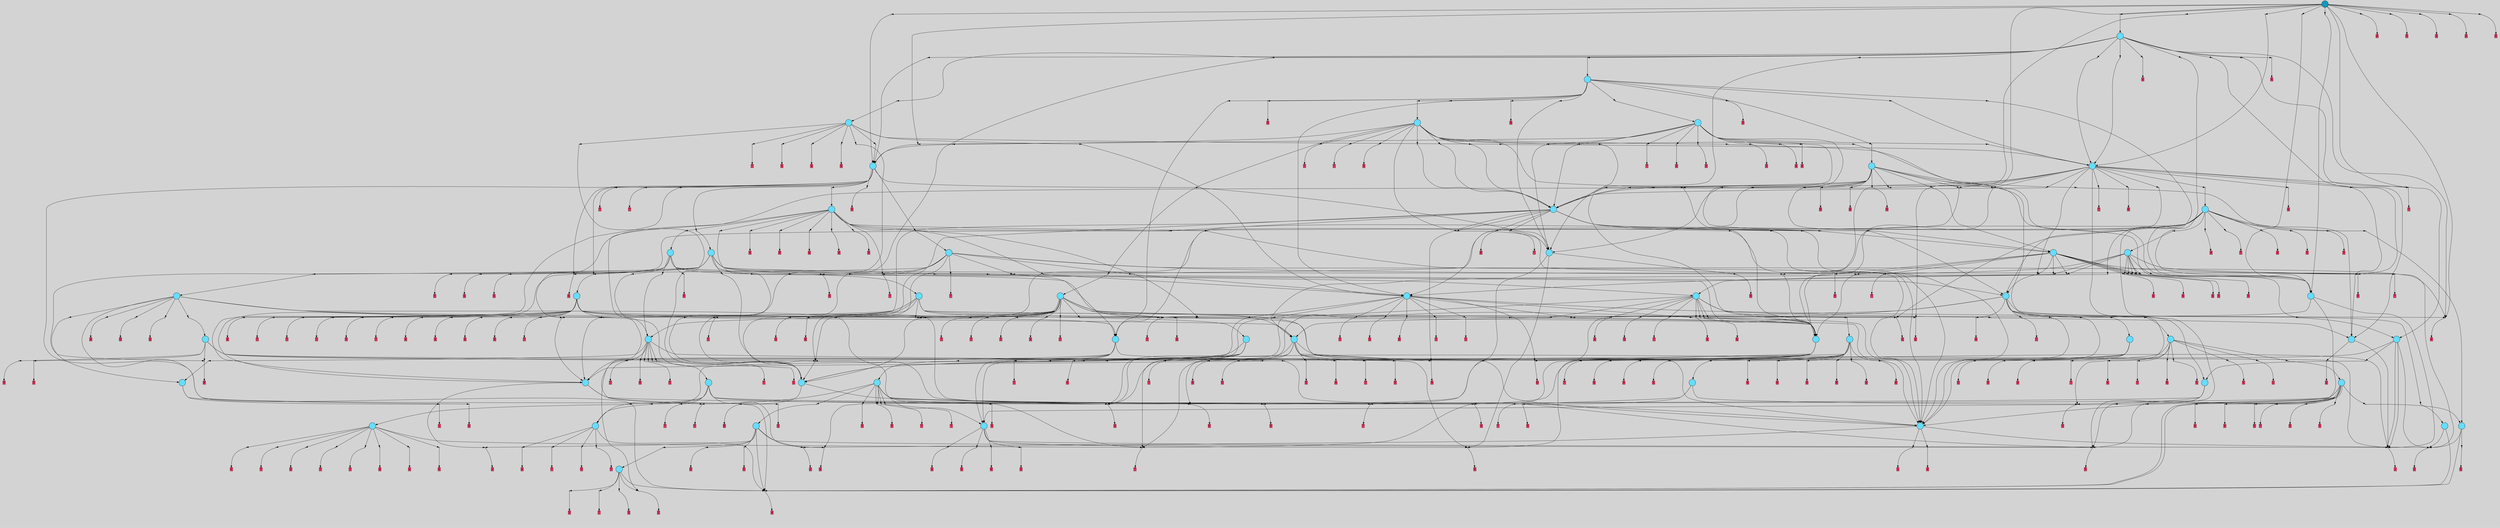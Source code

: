 // File exported with GEGELATI v1.3.1
// On the 2024-04-12 04:36:12
// With the File::TPGGraphDotExporter
digraph{
	graph[pad = "0.212, 0.055" bgcolor = lightgray]
	node[shape=circle style = filled label = ""]
		T0 [fillcolor="#66ddff"]
		T1 [fillcolor="#66ddff"]
		T2 [fillcolor="#66ddff"]
		T3 [fillcolor="#66ddff"]
		T4 [fillcolor="#66ddff"]
		T5 [fillcolor="#66ddff"]
		T6 [fillcolor="#66ddff"]
		T8 [fillcolor="#66ddff"]
		T12 [fillcolor="#66ddff"]
		T15 [fillcolor="#66ddff"]
		T72 [fillcolor="#66ddff"]
		T285 [fillcolor="#66ddff"]
		T302 [fillcolor="#66ddff"]
		T331 [fillcolor="#66ddff"]
		T491 [fillcolor="#66ddff"]
		T538 [fillcolor="#66ddff"]
		T594 [fillcolor="#66ddff"]
		T690 [fillcolor="#66ddff"]
		T912 [fillcolor="#66ddff"]
		T923 [fillcolor="#66ddff"]
		T938 [fillcolor="#66ddff"]
		T956 [fillcolor="#66ddff"]
		T993 [fillcolor="#66ddff"]
		T1106 [fillcolor="#66ddff"]
		T1259 [fillcolor="#66ddff"]
		T1266 [fillcolor="#66ddff"]
		T1273 [fillcolor="#66ddff"]
		T1324 [fillcolor="#66ddff"]
		T1531 [fillcolor="#66ddff"]
		T1574 [fillcolor="#66ddff"]
		T1679 [fillcolor="#66ddff"]
		T1746 [fillcolor="#66ddff"]
		T1869 [fillcolor="#66ddff"]
		T2303 [fillcolor="#66ddff"]
		T2352 [fillcolor="#66ddff"]
		T2558 [fillcolor="#66ddff"]
		T2689 [fillcolor="#66ddff"]
		T2760 [fillcolor="#66ddff"]
		T2871 [fillcolor="#66ddff"]
		T3038 [fillcolor="#66ddff"]
		T3054 [fillcolor="#66ddff"]
		T3153 [fillcolor="#66ddff"]
		T3240 [fillcolor="#66ddff"]
		T3318 [fillcolor="#66ddff"]
		T3668 [fillcolor="#66ddff"]
		T3779 [fillcolor="#66ddff"]
		T3418 [fillcolor="#66ddff"]
		T5652 [fillcolor="#66ddff"]
		T5883 [fillcolor="#66ddff"]
		T6071 [fillcolor="#66ddff"]
		T6152 [fillcolor="#66ddff"]
		T7336 [fillcolor="#66ddff"]
		T8070 [fillcolor="#1199bb"]
		P204042 [fillcolor="#cccccc" shape=point] //
		I204042 [shape=box style=invis label="3|5&4|2#1|6&#92;n0|3&2|4#1|2&#92;n4|7&4|7#1|0&#92;n2|4&3|7#2|7&#92;n0|0&2|2#1|5&#92;n3|5&4|2#1|1&#92;n5|0&3|3#0|1&#92;n2|4&4|3#2|1&#92;n5|3&0|7#4|3&#92;n6|5&3|1#3|5&#92;n"]
		P204042 -> I204042[style=invis]
		A98437 [fillcolor="#ff3366" shape=box margin=0.03 width=0 height=0 label="0"]
		T0 -> P204042 -> A98437
		P204043 [fillcolor="#cccccc" shape=point] //
		I204043 [shape=box style=invis label="4|5&1|7#1|0&#92;n2|0&2|5#2|6&#92;n"]
		P204043 -> I204043[style=invis]
		A98438 [fillcolor="#ff3366" shape=box margin=0.03 width=0 height=0 label="1"]
		T0 -> P204043 -> A98438
		P204044 [fillcolor="#cccccc" shape=point] //
		I204044 [shape=box style=invis label="0|4&2|3#4|0&#92;n2|4&3|7#3|3&#92;n1|3&3|6#2|3&#92;n7|3&1|0#3|0&#92;n5|5&2|3#4|5&#92;n5|3&3|1#4|7&#92;n5|6&0|0#4|5&#92;n"]
		P204044 -> I204044[style=invis]
		A98439 [fillcolor="#ff3366" shape=box margin=0.03 width=0 height=0 label="1"]
		T1 -> P204044 -> A98439
		P204045 [fillcolor="#cccccc" shape=point] //
		I204045 [shape=box style=invis label="1|4&2|4#1|7&#92;n1|3&1|3#4|7&#92;n"]
		P204045 -> I204045[style=invis]
		A98440 [fillcolor="#ff3366" shape=box margin=0.03 width=0 height=0 label="2"]
		T1 -> P204045 -> A98440
		P204046 [fillcolor="#cccccc" shape=point] //
		I204046 [shape=box style=invis label="1|4&0|1#1|7&#92;n2|0&2|2#1|3&#92;n4|0&2|0#4|1&#92;n7|2&4|0#2|0&#92;n2|7&2|0#1|7&#92;n0|2&2|1#3|0&#92;n7|0&3|6#1|6&#92;n2|0&2|3#0|4&#92;n"]
		P204046 -> I204046[style=invis]
		A98441 [fillcolor="#ff3366" shape=box margin=0.03 width=0 height=0 label="2"]
		T2 -> P204046 -> A98441
		P204047 [fillcolor="#cccccc" shape=point] //
		I204047 [shape=box style=invis label="3|3&2|2#4|6&#92;n6|0&2|3#4|0&#92;n"]
		P204047 -> I204047[style=invis]
		A98442 [fillcolor="#ff3366" shape=box margin=0.03 width=0 height=0 label="3"]
		T2 -> P204047 -> A98442
		P204048 [fillcolor="#cccccc" shape=point] //
		I204048 [shape=box style=invis label="2|7&2|4#2|1&#92;n2|3&1|1#1|5&#92;n1|6&3|3#0|4&#92;n3|7&4|6#4|6&#92;n6|7&0|7#3|5&#92;n"]
		P204048 -> I204048[style=invis]
		A98443 [fillcolor="#ff3366" shape=box margin=0.03 width=0 height=0 label="3"]
		T3 -> P204048 -> A98443
		P204049 [fillcolor="#cccccc" shape=point] //
		I204049 [shape=box style=invis label="3|5&2|5#2|1&#92;n1|6&4|1#0|3&#92;n"]
		P204049 -> I204049[style=invis]
		A98444 [fillcolor="#ff3366" shape=box margin=0.03 width=0 height=0 label="4"]
		T3 -> P204049 -> A98444
		P204050 [fillcolor="#cccccc" shape=point] //
		I204050 [shape=box style=invis label="0|3&2|7#1|4&#92;n0|3&1|3#4|1&#92;n3|6&4|4#4|6&#92;n7|5&3|0#2|4&#92;n6|3&3|0#4|7&#92;n"]
		P204050 -> I204050[style=invis]
		A98445 [fillcolor="#ff3366" shape=box margin=0.03 width=0 height=0 label="4"]
		T4 -> P204050 -> A98445
		P204051 [fillcolor="#cccccc" shape=point] //
		I204051 [shape=box style=invis label="6|7&4|2#0|6&#92;n0|5&4|2#0|4&#92;n7|5&3|2#4|6&#92;n1|6&0|5#4|0&#92;n1|6&4|5#2|3&#92;n"]
		P204051 -> I204051[style=invis]
		A98446 [fillcolor="#ff3366" shape=box margin=0.03 width=0 height=0 label="5"]
		T4 -> P204051 -> A98446
		P204052 [fillcolor="#cccccc" shape=point] //
		I204052 [shape=box style=invis label="0|2&4|4#3|1&#92;n3|3&1|5#1|6&#92;n5|2&1|1#3|7&#92;n4|5&3|1#0|1&#92;n7|5&2|6#3|5&#92;n"]
		P204052 -> I204052[style=invis]
		A98447 [fillcolor="#ff3366" shape=box margin=0.03 width=0 height=0 label="5"]
		T5 -> P204052 -> A98447
		P204053 [fillcolor="#cccccc" shape=point] //
		I204053 [shape=box style=invis label="7|6&4|7#0|1&#92;n4|5&2|5#1|0&#92;n4|1&3|4#1|6&#92;n5|3&1|3#0|6&#92;n"]
		P204053 -> I204053[style=invis]
		A98448 [fillcolor="#ff3366" shape=box margin=0.03 width=0 height=0 label="6"]
		T5 -> P204053 -> A98448
		P204054 [fillcolor="#cccccc" shape=point] //
		I204054 [shape=box style=invis label="3|6&2|6#3|3&#92;n6|0&0|5#2|2&#92;n0|5&2|0#0|6&#92;n6|5&3|0#2|5&#92;n2|4&1|1#0|7&#92;n"]
		P204054 -> I204054[style=invis]
		A98449 [fillcolor="#ff3366" shape=box margin=0.03 width=0 height=0 label="6"]
		T6 -> P204054 -> A98449
		P204055 [fillcolor="#cccccc" shape=point] //
		I204055 [shape=box style=invis label="4|2&2|0#3|7&#92;n2|4&2|3#0|6&#92;n3|7&0|5#1|4&#92;n3|5&3|4#0|5&#92;n1|1&3|7#0|3&#92;n3|2&3|2#0|2&#92;n6|4&0|3#1|3&#92;n5|2&2|2#0|4&#92;n1|3&0|1#0|6&#92;n7|7&2|3#3|7&#92;n"]
		P204055 -> I204055[style=invis]
		A98450 [fillcolor="#ff3366" shape=box margin=0.03 width=0 height=0 label="7"]
		T6 -> P204055 -> A98450
		P204056 [fillcolor="#cccccc" shape=point] //
		I204056 [shape=box style=invis label="2|5&2|1#4|3&#92;n1|4&3|7#0|7&#92;n6|1&4|3#4|2&#92;n0|0&3|5#4|5&#92;n5|1&1|6#3|0&#92;n2|2&0|6#4|5&#92;n7|5&4|3#1|2&#92;n"]
		P204056 -> I204056[style=invis]
		A98451 [fillcolor="#ff3366" shape=box margin=0.03 width=0 height=0 label="8"]
		T8 -> P204056 -> A98451
		P204057 [fillcolor="#cccccc" shape=point] //
		I204057 [shape=box style=invis label="5|7&2|1#4|6&#92;n6|6&2|7#2|1&#92;n5|0&0|0#3|0&#92;n1|6&1|2#4|2&#92;n4|1&1|6#2|1&#92;n0|1&1|5#4|4&#92;n"]
		P204057 -> I204057[style=invis]
		A98452 [fillcolor="#ff3366" shape=box margin=0.03 width=0 height=0 label="0"]
		T8 -> P204057 -> A98452
		T2 -> P204049
		T3 -> P204052
		T5 -> P204044
		T6 -> P204053
		T12 -> P204050
		P204058 [fillcolor="#cccccc" shape=point] //
		I204058 [shape=box style=invis label="1|6&4|5#2|3&#92;n0|5&4|2#0|4&#92;n2|5&3|2#4|6&#92;n1|6&0|5#4|0&#92;n6|7&4|2#0|6&#92;n"]
		P204058 -> I204058[style=invis]
		A98453 [fillcolor="#ff3366" shape=box margin=0.03 width=0 height=0 label="5"]
		T12 -> P204058 -> A98453
		T12 -> P204051
		P204059 [fillcolor="#cccccc" shape=point] //
		I204059 [shape=box style=invis label="2|7&2|4#2|1&#92;n2|3&1|1#1|5&#92;n3|7&4|6#4|6&#92;n1|6&3|3#0|4&#92;n6|7&0|1#3|5&#92;n"]
		P204059 -> I204059[style=invis]
		T15 -> P204059 -> T3
		T15 -> P204049
		T15 -> P204044
		T15 -> P204044
		T15 -> P204051
		P204060 [fillcolor="#cccccc" shape=point] //
		I204060 [shape=box style=invis label="5|3&3|1#4|7&#92;n1|3&3|6#2|3&#92;n7|3&1|0#3|0&#92;n5|5&2|3#4|5&#92;n0|4&2|3#4|0&#92;n5|6&0|0#4|2&#92;n"]
		P204060 -> I204060[style=invis]
		A98454 [fillcolor="#ff3366" shape=box margin=0.03 width=0 height=0 label="1"]
		T72 -> P204060 -> A98454
		P204061 [fillcolor="#cccccc" shape=point] //
		I204061 [shape=box style=invis label="1|3&1|4#4|7&#92;n1|4&2|4#1|7&#92;n1|3&2|5#0|6&#92;n"]
		P204061 -> I204061[style=invis]
		A98455 [fillcolor="#ff3366" shape=box margin=0.03 width=0 height=0 label="2"]
		T72 -> P204061 -> A98455
		P204062 [fillcolor="#cccccc" shape=point] //
		I204062 [shape=box style=invis label="3|5&2|5#2|1&#92;n0|1&1|1#2|7&#92;n"]
		P204062 -> I204062[style=invis]
		A98456 [fillcolor="#ff3366" shape=box margin=0.03 width=0 height=0 label="4"]
		T72 -> P204062 -> A98456
		T72 -> P204051
		T285 -> P204050
		P204063 [fillcolor="#cccccc" shape=point] //
		I204063 [shape=box style=invis label="7|6&3|1#2|2&#92;n2|4&4|6#1|7&#92;n5|0&3|1#4|5&#92;n"]
		P204063 -> I204063[style=invis]
		A98457 [fillcolor="#ff3366" shape=box margin=0.03 width=0 height=0 label="5"]
		T285 -> P204063 -> A98457
		P204064 [fillcolor="#cccccc" shape=point] //
		I204064 [shape=box style=invis label="7|4&2|4#1|7&#92;n"]
		P204064 -> I204064[style=invis]
		A98458 [fillcolor="#ff3366" shape=box margin=0.03 width=0 height=0 label="2"]
		T285 -> P204064 -> A98458
		P204065 [fillcolor="#cccccc" shape=point] //
		I204065 [shape=box style=invis label="0|2&3|4#3|1&#92;n3|3&1|5#1|6&#92;n5|2&1|1#3|7&#92;n7|5&2|6#3|5&#92;n4|5&3|1#0|1&#92;n5|4&1|0#1|7&#92;n"]
		P204065 -> I204065[style=invis]
		A98459 [fillcolor="#ff3366" shape=box margin=0.03 width=0 height=0 label="5"]
		T285 -> P204065 -> A98459
		P204066 [fillcolor="#cccccc" shape=point] //
		I204066 [shape=box style=invis label="2|4&2|3#0|6&#92;n5|0&2|4#2|1&#92;n4|7&2|3#3|7&#92;n7|3&3|6#3|6&#92;n3|5&3|4#0|5&#92;n1|1&3|7#4|3&#92;n0|5&0|6#0|6&#92;n6|4&0|3#1|3&#92;n1|4&0|1#0|5&#92;n5|2&2|2#0|4&#92;n"]
		P204066 -> I204066[style=invis]
		A98460 [fillcolor="#ff3366" shape=box margin=0.03 width=0 height=0 label="7"]
		T285 -> P204066 -> A98460
		P204067 [fillcolor="#cccccc" shape=point] //
		I204067 [shape=box style=invis label="0|0&4|5#3|1&#92;n2|3&2|1#2|7&#92;n"]
		P204067 -> I204067[style=invis]
		A98461 [fillcolor="#ff3366" shape=box margin=0.03 width=0 height=0 label="4"]
		T302 -> P204067 -> A98461
		P204068 [fillcolor="#cccccc" shape=point] //
		I204068 [shape=box style=invis label="5|0&4|2#0|2&#92;n7|5&3|6#0|3&#92;n1|7&1|1#1|7&#92;n2|1&3|5#2|7&#92;n4|1&3|4#0|2&#92;n"]
		P204068 -> I204068[style=invis]
		A98462 [fillcolor="#ff3366" shape=box margin=0.03 width=0 height=0 label="5"]
		T302 -> P204068 -> A98462
		P204069 [fillcolor="#cccccc" shape=point] //
		I204069 [shape=box style=invis label="7|0&4|1#1|6&#92;n1|4&0|7#0|4&#92;n1|0&1|6#1|1&#92;n"]
		P204069 -> I204069[style=invis]
		A98463 [fillcolor="#ff3366" shape=box margin=0.03 width=0 height=0 label="6"]
		T302 -> P204069 -> A98463
		P204070 [fillcolor="#cccccc" shape=point] //
		I204070 [shape=box style=invis label="6|7&4|2#0|6&#92;n0|5&2|2#0|4&#92;n7|5&3|2#4|6&#92;n1|6&0|5#4|0&#92;n1|6&4|5#2|3&#92;n7|5&0|7#2|4&#92;n"]
		P204070 -> I204070[style=invis]
		A98464 [fillcolor="#ff3366" shape=box margin=0.03 width=0 height=0 label="5"]
		T302 -> P204070 -> A98464
		T302 -> P204044
		T302 -> P204053
		T331 -> P204048
		P204071 [fillcolor="#cccccc" shape=point] //
		I204071 [shape=box style=invis label="6|2&4|4#3|1&#92;n7|5&2|6#3|5&#92;n5|2&1|1#3|7&#92;n3|3&1|5#1|6&#92;n4|2&0|5#4|4&#92;n"]
		P204071 -> I204071[style=invis]
		A98465 [fillcolor="#ff3366" shape=box margin=0.03 width=0 height=0 label="5"]
		T331 -> P204071 -> A98465
		P204072 [fillcolor="#cccccc" shape=point] //
		I204072 [shape=box style=invis label="4|2&2|0#3|7&#92;n2|4&2|3#0|6&#92;n3|7&0|5#1|4&#92;n1|3&0|1#0|6&#92;n1|1&3|7#0|3&#92;n0|5&3|0#0|5&#92;n6|2&0|3#1|3&#92;n5|0&2|2#0|4&#92;n7|7&2|3#3|7&#92;n3|5&3|4#0|5&#92;n"]
		P204072 -> I204072[style=invis]
		A98466 [fillcolor="#ff3366" shape=box margin=0.03 width=0 height=0 label="7"]
		T331 -> P204072 -> A98466
		T491 -> P204053
		T491 -> P204044
		P204073 [fillcolor="#cccccc" shape=point] //
		I204073 [shape=box style=invis label="1|5&4|7#1|0&#92;n0|0&3|6#1|1&#92;n"]
		P204073 -> I204073[style=invis]
		A98467 [fillcolor="#ff3366" shape=box margin=0.03 width=0 height=0 label="5"]
		T491 -> P204073 -> A98467
		P204074 [fillcolor="#cccccc" shape=point] //
		I204074 [shape=box style=invis label="0|0&0|4#3|6&#92;n0|4&1|3#2|6&#92;n7|6&2|0#0|4&#92;n1|6&1|2#1|1&#92;n7|3&3|7#3|1&#92;n7|4&3|0#0|1&#92;n0|1&1|6#3|7&#92;n5|4&4|2#3|2&#92;n7|5&1|1#4|6&#92;n"]
		P204074 -> I204074[style=invis]
		A98468 [fillcolor="#ff3366" shape=box margin=0.03 width=0 height=0 label="8"]
		T491 -> P204074 -> A98468
		P204075 [fillcolor="#cccccc" shape=point] //
		I204075 [shape=box style=invis label="1|4&0|1#1|7&#92;n7|0&3|6#1|6&#92;n7|2&4|0#2|0&#92;n2|7&0|0#1|7&#92;n0|2&2|1#3|0&#92;n4|0&2|0#4|1&#92;n2|0&2|3#0|4&#92;n"]
		P204075 -> I204075[style=invis]
		T491 -> P204075 -> T8
		P204076 [fillcolor="#cccccc" shape=point] //
		I204076 [shape=box style=invis label="3|1&1|5#1|6&#92;n0|2&4|4#3|1&#92;n4|2&1|1#3|7&#92;n4|7&3|4#4|0&#92;n2|1&3|2#2|6&#92;n4|1&2|0#3|2&#92;n2|0&0|7#4|6&#92;n"]
		P204076 -> I204076[style=invis]
		A98469 [fillcolor="#ff3366" shape=box margin=0.03 width=0 height=0 label="5"]
		T491 -> P204076 -> A98469
		P204077 [fillcolor="#cccccc" shape=point] //
		I204077 [shape=box style=invis label="3|7&2|5#4|7&#92;n0|0&2|3#0|4&#92;n0|2&4|3#0|6&#92;n3|7&1|6#0|0&#92;n3|7&0|0#3|4&#92;n"]
		P204077 -> I204077[style=invis]
		A98470 [fillcolor="#ff3366" shape=box margin=0.03 width=0 height=0 label="4"]
		T538 -> P204077 -> A98470
		P204078 [fillcolor="#cccccc" shape=point] //
		I204078 [shape=box style=invis label="5|5&2|5#0|6&#92;n6|6&1|0#2|1&#92;n2|4&1|6#3|1&#92;n1|4&2|7#1|2&#92;n6|7&1|3#0|3&#92;n7|6&3|1#1|3&#92;n6|0&3|5#3|3&#92;n2|6&4|7#0|4&#92;n7|5&3|6#4|4&#92;n1|4&4|7#3|0&#92;n"]
		P204078 -> I204078[style=invis]
		A98471 [fillcolor="#ff3366" shape=box margin=0.03 width=0 height=0 label="5"]
		T538 -> P204078 -> A98471
		P204079 [fillcolor="#cccccc" shape=point] //
		I204079 [shape=box style=invis label="0|3&3|1#4|6&#92;n1|5&1|6#3|5&#92;n3|1&2|2#1|6&#92;n4|5&0|3#3|4&#92;n5|2&4|6#3|4&#92;n7|3&1|1#2|2&#92;n7|0&1|1#2|0&#92;n"]
		P204079 -> I204079[style=invis]
		A98472 [fillcolor="#ff3366" shape=box margin=0.03 width=0 height=0 label="7"]
		T538 -> P204079 -> A98472
		T538 -> P204049
		P204080 [fillcolor="#cccccc" shape=point] //
		I204080 [shape=box style=invis label="1|6&0|5#3|0&#92;n6|3&3|3#3|2&#92;n0|5&4|2#0|4&#92;n7|5&3|2#4|6&#92;n6|7&4|2#0|6&#92;n"]
		P204080 -> I204080[style=invis]
		A98473 [fillcolor="#ff3366" shape=box margin=0.03 width=0 height=0 label="5"]
		T538 -> P204080 -> A98473
		P204081 [fillcolor="#cccccc" shape=point] //
		I204081 [shape=box style=invis label="1|3&3|6#2|5&#92;n1|7&4|1#0|3&#92;n3|5&2|5#2|1&#92;n"]
		P204081 -> I204081[style=invis]
		A98474 [fillcolor="#ff3366" shape=box margin=0.03 width=0 height=0 label="4"]
		T538 -> P204081 -> A98474
		T538 -> P204044
		P204082 [fillcolor="#cccccc" shape=point] //
		I204082 [shape=box style=invis label="3|2&1|5#1|5&#92;n5|0&0|2#2|0&#92;n1|0&0|4#0|5&#92;n7|6&3|5#0|2&#92;n3|0&3|2#1|7&#92;n"]
		P204082 -> I204082[style=invis]
		A98475 [fillcolor="#ff3366" shape=box margin=0.03 width=0 height=0 label="5"]
		T538 -> P204082 -> A98475
		P204083 [fillcolor="#cccccc" shape=point] //
		I204083 [shape=box style=invis label="6|7&0|5#0|6&#92;n7|7&1|3#3|5&#92;n1|6&0|5#4|0&#92;n7|4&4|5#4|3&#92;n6|6&1|5#2|3&#92;n4|4&0|5#4|4&#92;n7|1&3|5#4|0&#92;n1|0&4|4#2|4&#92;n0|5&4|2#0|4&#92;n"]
		P204083 -> I204083[style=invis]
		A98476 [fillcolor="#ff3366" shape=box margin=0.03 width=0 height=0 label="5"]
		T538 -> P204083 -> A98476
		T594 -> P204046
		P204084 [fillcolor="#cccccc" shape=point] //
		I204084 [shape=box style=invis label="1|4&1|7#4|7&#92;n7|1&4|6#4|1&#92;n1|4&4|6#3|4&#92;n7|1&0|0#1|1&#92;n2|6&0|2#1|6&#92;n2|0&3|4#4|3&#92;n1|4&0|7#3|6&#92;n5|3&4|1#4|2&#92;n0|3&4|0#2|2&#92;n3|0&1|3#0|7&#92;n"]
		P204084 -> I204084[style=invis]
		T594 -> P204084 -> T285
		T594 -> P204050
		P204085 [fillcolor="#cccccc" shape=point] //
		I204085 [shape=box style=invis label="7|7&3|5#0|1&#92;n5|0&2|2#0|0&#92;n"]
		P204085 -> I204085[style=invis]
		A98477 [fillcolor="#ff3366" shape=box margin=0.03 width=0 height=0 label="5"]
		T594 -> P204085 -> A98477
		P204086 [fillcolor="#cccccc" shape=point] //
		I204086 [shape=box style=invis label="4|0&3|5#3|5&#92;n7|5&3|0#4|4&#92;n6|2&3|7#4|0&#92;n3|6&4|4#4|1&#92;n4|0&2|5#1|0&#92;n4|6&3|6#3|4&#92;n0|3&2|3#4|1&#92;n"]
		P204086 -> I204086[style=invis]
		A98478 [fillcolor="#ff3366" shape=box margin=0.03 width=0 height=0 label="4"]
		T594 -> P204086 -> A98478
		T594 -> P204052
		P204087 [fillcolor="#cccccc" shape=point] //
		I204087 [shape=box style=invis label="1|5&4|5#1|5&#92;n5|2&1|5#3|2&#92;n0|3&4|4#3|1&#92;n5|2&1|1#3|2&#92;n4|5&3|1#0|1&#92;n0|0&0|4#0|5&#92;n3|3&1|5#1|7&#92;n"]
		P204087 -> I204087[style=invis]
		A98479 [fillcolor="#ff3366" shape=box margin=0.03 width=0 height=0 label="5"]
		T594 -> P204087 -> A98479
		P204088 [fillcolor="#cccccc" shape=point] //
		I204088 [shape=box style=invis label="0|3&3|1#4|6&#92;n1|5&1|6#3|5&#92;n4|5&0|3#3|4&#92;n3|1&2|2#1|6&#92;n1|0&1|1#2|0&#92;n7|3&1|1#2|7&#92;n"]
		P204088 -> I204088[style=invis]
		A98480 [fillcolor="#ff3366" shape=box margin=0.03 width=0 height=0 label="7"]
		T690 -> P204088 -> A98480
		P204089 [fillcolor="#cccccc" shape=point] //
		I204089 [shape=box style=invis label="7|6&2|2#3|3&#92;n7|2&0|6#1|6&#92;n6|0&3|4#0|0&#92;n"]
		P204089 -> I204089[style=invis]
		A98481 [fillcolor="#ff3366" shape=box margin=0.03 width=0 height=0 label="5"]
		T690 -> P204089 -> A98481
		P204090 [fillcolor="#cccccc" shape=point] //
		I204090 [shape=box style=invis label="0|2&4|4#3|1&#92;n7|0&4|4#4|7&#92;n5|2&1|1#1|7&#92;n4|5&3|1#0|1&#92;n3|3&1|5#1|6&#92;n"]
		P204090 -> I204090[style=invis]
		A98482 [fillcolor="#ff3366" shape=box margin=0.03 width=0 height=0 label="5"]
		T690 -> P204090 -> A98482
		P204091 [fillcolor="#cccccc" shape=point] //
		I204091 [shape=box style=invis label="7|5&3|2#4|6&#92;n6|0&4|6#4|7&#92;n0|5&2|2#0|4&#92;n6|7&4|2#0|6&#92;n1|6&0|5#4|0&#92;n1|6&4|5#2|3&#92;n7|1&0|7#2|4&#92;n"]
		P204091 -> I204091[style=invis]
		A98483 [fillcolor="#ff3366" shape=box margin=0.03 width=0 height=0 label="5"]
		T690 -> P204091 -> A98483
		P204092 [fillcolor="#cccccc" shape=point] //
		I204092 [shape=box style=invis label="4|5&3|1#0|1&#92;n5|2&1|7#3|7&#92;n3|3&1|5#1|6&#92;n7|5&2|6#3|5&#92;n"]
		P204092 -> I204092[style=invis]
		A98484 [fillcolor="#ff3366" shape=box margin=0.03 width=0 height=0 label="5"]
		T690 -> P204092 -> A98484
		P204093 [fillcolor="#cccccc" shape=point] //
		I204093 [shape=box style=invis label="2|4&2|3#0|6&#92;n3|7&0|5#1|4&#92;n1|1&3|7#0|3&#92;n5|2&2|2#0|4&#92;n6|4&0|3#1|3&#92;n7|7&2|3#3|7&#92;n3|0&0|1#0|6&#92;n3|5&3|4#0|5&#92;n"]
		P204093 -> I204093[style=invis]
		A98485 [fillcolor="#ff3366" shape=box margin=0.03 width=0 height=0 label="7"]
		T690 -> P204093 -> A98485
		T690 -> P204055
		T690 -> P204092
		P204094 [fillcolor="#cccccc" shape=point] //
		I204094 [shape=box style=invis label="1|5&1|0#3|5&#92;n7|3&1|1#2|7&#92;n3|1&2|2#1|6&#92;n1|0&1|1#2|0&#92;n4|5&0|3#3|4&#92;n"]
		P204094 -> I204094[style=invis]
		A98486 [fillcolor="#ff3366" shape=box margin=0.03 width=0 height=0 label="7"]
		T690 -> P204094 -> A98486
		P204095 [fillcolor="#cccccc" shape=point] //
		I204095 [shape=box style=invis label="4|5&0|3#3|4&#92;n1|5&1|6#3|5&#92;n0|3&3|1#4|6&#92;n3|1&2|2#1|6&#92;n1|0&1|5#2|0&#92;n3|5&0|3#4|5&#92;n"]
		P204095 -> I204095[style=invis]
		A98487 [fillcolor="#ff3366" shape=box margin=0.03 width=0 height=0 label="7"]
		T690 -> P204095 -> A98487
		P204096 [fillcolor="#cccccc" shape=point] //
		I204096 [shape=box style=invis label="2|7&2|4#2|6&#92;n6|7&0|7#3|5&#92;n1|0&4|2#0|2&#92;n1|6&3|3#0|4&#92;n0|7&4|6#4|6&#92;n7|5&1|3#3|7&#92;n"]
		P204096 -> I204096[style=invis]
		T690 -> P204096 -> T594
		P204097 [fillcolor="#cccccc" shape=point] //
		I204097 [shape=box style=invis label="3|4&2|2#1|3&#92;n4|7&2|0#3|0&#92;n4|3&0|5#1|0&#92;n2|3&1|7#0|7&#92;n4|7&2|0#3|5&#92;n0|5&4|3#2|7&#92;n0|6&3|1#3|6&#92;n2|0&1|4#1|3&#92;n3|3&0|1#0|7&#92;n6|3&3|5#2|4&#92;n"]
		P204097 -> I204097[style=invis]
		A98488 [fillcolor="#ff3366" shape=box margin=0.03 width=0 height=0 label="7"]
		T912 -> P204097 -> A98488
		P204098 [fillcolor="#cccccc" shape=point] //
		I204098 [shape=box style=invis label="4|0&0|4#4|5&#92;n0|0&3|6#1|4&#92;n1|4&3|6#3|5&#92;n1|6&3|7#0|6&#92;n2|5&2|7#0|7&#92;n7|1&2|5#4|1&#92;n"]
		P204098 -> I204098[style=invis]
		A98489 [fillcolor="#ff3366" shape=box margin=0.03 width=0 height=0 label="5"]
		T912 -> P204098 -> A98489
		P204099 [fillcolor="#cccccc" shape=point] //
		I204099 [shape=box style=invis label="2|1&3|1#3|6&#92;n0|1&2|4#1|1&#92;n1|3&1|4#4|4&#92;n7|0&1|4#0|6&#92;n6|6&1|2#2|4&#92;n5|2&4|6#2|3&#92;n4|3&1|1#0|6&#92;n"]
		P204099 -> I204099[style=invis]
		T912 -> P204099 -> T302
		T912 -> P204050
		P204100 [fillcolor="#cccccc" shape=point] //
		I204100 [shape=box style=invis label="4|3&3|1#1|7&#92;n1|6&3|2#4|4&#92;n6|2&4|7#2|2&#92;n2|4&4|7#4|2&#92;n5|2&2|1#3|7&#92;n4|6&4|7#4|2&#92;n1|0&2|5#3|4&#92;n1|7&1|5#0|6&#92;n3|6&1|5#0|6&#92;n7|5&2|3#3|5&#92;n"]
		P204100 -> I204100[style=invis]
		A98490 [fillcolor="#ff3366" shape=box margin=0.03 width=0 height=0 label="5"]
		T912 -> P204100 -> A98490
		P204101 [fillcolor="#cccccc" shape=point] //
		I204101 [shape=box style=invis label="7|2&4|3#2|6&#92;n4|1&2|1#2|2&#92;n5|6&0|6#3|7&#92;n3|2&4|4#3|1&#92;n1|3&4|3#4|3&#92;n5|6&0|7#1|3&#92;n6|4&3|3#1|6&#92;n4|6&2|0#2|0&#92;n2|0&4|0#3|2&#92;n"]
		P204101 -> I204101[style=invis]
		T912 -> P204101 -> T72
		P204102 [fillcolor="#cccccc" shape=point] //
		I204102 [shape=box style=invis label="7|5&3|0#1|5&#92;n3|6&4|4#4|3&#92;n0|1&1|1#3|2&#92;n2|3&0|4#2|1&#92;n0|6&1|2#3|6&#92;n6|3&0|0#4|7&#92;n2|1&2|7#4|1&#92;n5|0&0|0#1|2&#92;n"]
		P204102 -> I204102[style=invis]
		A98491 [fillcolor="#ff3366" shape=box margin=0.03 width=0 height=0 label="4"]
		T912 -> P204102 -> A98491
		P204103 [fillcolor="#cccccc" shape=point] //
		I204103 [shape=box style=invis label="0|4&0|3#0|4&#92;n6|4&0|5#1|3&#92;n7|2&2|7#0|1&#92;n4|0&3|5#1|3&#92;n2|4&2|3#2|6&#92;n3|2&3|2#0|2&#92;n0|2&2|2#0|4&#92;n1|3&0|1#4|6&#92;n7|7&2|3#4|7&#92;n6|1&1|5#3|6&#92;n"]
		P204103 -> I204103[style=invis]
		T912 -> P204103 -> T12
		P204104 [fillcolor="#cccccc" shape=point] //
		I204104 [shape=box style=invis label="5|0&4|1#4|5&#92;n"]
		P204104 -> I204104[style=invis]
		A98492 [fillcolor="#ff3366" shape=box margin=0.03 width=0 height=0 label="4"]
		T912 -> P204104 -> A98492
		T912 -> P204050
		P204105 [fillcolor="#cccccc" shape=point] //
		I204105 [shape=box style=invis label="6|7&4|2#4|6&#92;n1|6&4|5#2|3&#92;n7|5&3|2#4|6&#92;n6|2&0|1#2|2&#92;n1|6&0|5#4|0&#92;n0|5&4|2#0|4&#92;n"]
		P204105 -> I204105[style=invis]
		A98493 [fillcolor="#ff3366" shape=box margin=0.03 width=0 height=0 label="5"]
		T912 -> P204105 -> A98493
		T912 -> P204086
		P204106 [fillcolor="#cccccc" shape=point] //
		I204106 [shape=box style=invis label="1|6&4|1#0|0&#92;n7|0&2|5#0|0&#92;n"]
		P204106 -> I204106[style=invis]
		A98494 [fillcolor="#ff3366" shape=box margin=0.03 width=0 height=0 label="4"]
		T923 -> P204106 -> A98494
		P204107 [fillcolor="#cccccc" shape=point] //
		I204107 [shape=box style=invis label="1|1&3|7#0|3&#92;n3|7&0|5#1|4&#92;n2|7&2|3#0|6&#92;n5|2&2|2#0|3&#92;n7|7&2|3#3|7&#92;n2|2&4|5#2|2&#92;n6|4&0|3#1|3&#92;n3|0&0|1#0|6&#92;n"]
		P204107 -> I204107[style=invis]
		A98495 [fillcolor="#ff3366" shape=box margin=0.03 width=0 height=0 label="7"]
		T923 -> P204107 -> A98495
		T923 -> P204050
		P204108 [fillcolor="#cccccc" shape=point] //
		I204108 [shape=box style=invis label="7|0&3|2#0|5&#92;n"]
		P204108 -> I204108[style=invis]
		A98496 [fillcolor="#ff3366" shape=box margin=0.03 width=0 height=0 label="5"]
		T923 -> P204108 -> A98496
		P204109 [fillcolor="#cccccc" shape=point] //
		I204109 [shape=box style=invis label="0|3&3|6#4|6&#92;n1|5&1|6#3|5&#92;n4|5&0|3#3|4&#92;n7|2&1|7#0|4&#92;n3|1&2|2#1|6&#92;n1|0&1|1#2|0&#92;n7|3&1|1#2|7&#92;n"]
		P204109 -> I204109[style=invis]
		A98497 [fillcolor="#ff3366" shape=box margin=0.03 width=0 height=0 label="7"]
		T923 -> P204109 -> A98497
		P204110 [fillcolor="#cccccc" shape=point] //
		I204110 [shape=box style=invis label="0|3&2|5#2|1&#92;n5|6&4|6#0|5&#92;n4|2&4|4#4|5&#92;n2|0&1|3#0|2&#92;n2|5&0|1#0|4&#92;n1|4&1|7#1|6&#92;n"]
		P204110 -> I204110[style=invis]
		A98498 [fillcolor="#ff3366" shape=box margin=0.03 width=0 height=0 label="4"]
		T938 -> P204110 -> A98498
		P204111 [fillcolor="#cccccc" shape=point] //
		I204111 [shape=box style=invis label="5|4&1|4#2|1&#92;n0|1&3|0#1|5&#92;n1|0&3|5#2|0&#92;n7|7&2|3#3|4&#92;n4|4&0|6#3|7&#92;n7|6&0|5#3|2&#92;n3|4&3|3#1|0&#92;n"]
		P204111 -> I204111[style=invis]
		A98499 [fillcolor="#ff3366" shape=box margin=0.03 width=0 height=0 label="5"]
		T938 -> P204111 -> A98499
		T938 -> P204093
		P204112 [fillcolor="#cccccc" shape=point] //
		I204112 [shape=box style=invis label="2|4&2|2#3|1&#92;n0|0&0|4#3|6&#92;n7|5&1|1#4|6&#92;n7|6&2|0#0|4&#92;n1|6&1|4#1|1&#92;n7|3&3|7#3|1&#92;n0|1&1|6#3|7&#92;n5|4&4|2#3|2&#92;n0|4&1|3#2|6&#92;n"]
		P204112 -> I204112[style=invis]
		A98500 [fillcolor="#ff3366" shape=box margin=0.03 width=0 height=0 label="8"]
		T938 -> P204112 -> A98500
		P204113 [fillcolor="#cccccc" shape=point] //
		I204113 [shape=box style=invis label="1|1&3|7#0|3&#92;n4|2&2|0#3|7&#92;n5|7&0|5#1|4&#92;n6|0&1|4#2|3&#92;n5|7&2|3#3|7&#92;n6|3&3|1#0|6&#92;n3|2&3|2#0|2&#92;n6|4&0|3#1|3&#92;n5|2&0|1#0|1&#92;n3|5&3|4#0|5&#92;n"]
		P204113 -> I204113[style=invis]
		A98501 [fillcolor="#ff3366" shape=box margin=0.03 width=0 height=0 label="7"]
		T938 -> P204113 -> A98501
		T938 -> P204057
		P204114 [fillcolor="#cccccc" shape=point] //
		I204114 [shape=box style=invis label="0|3&0|0#2|3&#92;n2|0&1|7#4|2&#92;n7|4&3|3#4|4&#92;n2|2&3|7#2|2&#92;n"]
		P204114 -> I204114[style=invis]
		A98502 [fillcolor="#ff3366" shape=box margin=0.03 width=0 height=0 label="4"]
		T938 -> P204114 -> A98502
		P204115 [fillcolor="#cccccc" shape=point] //
		I204115 [shape=box style=invis label="0|0&3|6#0|1&#92;n3|5&3|5#2|1&#92;n"]
		P204115 -> I204115[style=invis]
		A98503 [fillcolor="#ff3366" shape=box margin=0.03 width=0 height=0 label="4"]
		T956 -> P204115 -> A98503
		P204116 [fillcolor="#cccccc" shape=point] //
		I204116 [shape=box style=invis label="1|6&4|1#0|3&#92;n3|5&2|5#1|1&#92;n3|0&4|4#3|7&#92;n"]
		P204116 -> I204116[style=invis]
		A98504 [fillcolor="#ff3366" shape=box margin=0.03 width=0 height=0 label="4"]
		T956 -> P204116 -> A98504
		T956 -> P204089
		P204117 [fillcolor="#cccccc" shape=point] //
		I204117 [shape=box style=invis label="0|3&2|7#1|4&#92;n0|3&1|3#4|3&#92;n3|6&4|4#4|6&#92;n3|0&0|5#0|0&#92;n6|3&3|0#4|7&#92;n7|5&3|0#2|4&#92;n"]
		P204117 -> I204117[style=invis]
		A98505 [fillcolor="#ff3366" shape=box margin=0.03 width=0 height=0 label="4"]
		T956 -> P204117 -> A98505
		P204118 [fillcolor="#cccccc" shape=point] //
		I204118 [shape=box style=invis label="6|1&4|3#4|2&#92;n1|4&3|7#0|7&#92;n2|5&2|1#4|3&#92;n0|0&3|5#4|5&#92;n6|0&3|7#1|2&#92;n5|1&1|6#3|0&#92;n2|2&0|6#4|5&#92;n"]
		P204118 -> I204118[style=invis]
		A98506 [fillcolor="#ff3366" shape=box margin=0.03 width=0 height=0 label="8"]
		T956 -> P204118 -> A98506
		P204119 [fillcolor="#cccccc" shape=point] //
		I204119 [shape=box style=invis label="7|5&2|6#3|5&#92;n7|0&3|4#0|4&#92;n3|7&1|5#1|6&#92;n5|2&1|1#3|7&#92;n4|5&3|1#0|1&#92;n0|2&4|4#3|1&#92;n"]
		P204119 -> I204119[style=invis]
		T956 -> P204119 -> T331
		P204120 [fillcolor="#cccccc" shape=point] //
		I204120 [shape=box style=invis label="2|5&3|2#4|6&#92;n0|0&2|7#0|4&#92;n5|5&2|7#0|2&#92;n1|2&0|5#4|3&#92;n4|7&4|3#0|4&#92;n0|2&3|6#2|2&#92;n3|0&2|7#4|4&#92;n1|7&0|2#0|5&#92;n"]
		P204120 -> I204120[style=invis]
		T956 -> P204120 -> T2
		P204121 [fillcolor="#cccccc" shape=point] //
		I204121 [shape=box style=invis label="5|0&2|2#0|2&#92;n1|7&2|2#0|1&#92;n4|4&2|2#2|6&#92;n"]
		P204121 -> I204121[style=invis]
		A98507 [fillcolor="#ff3366" shape=box margin=0.03 width=0 height=0 label="4"]
		T956 -> P204121 -> A98507
		P204122 [fillcolor="#cccccc" shape=point] //
		I204122 [shape=box style=invis label="5|1&3|0#0|7&#92;n3|6&2|6#0|3&#92;n6|0&0|5#2|2&#92;n2|4&1|1#0|7&#92;n6|5&3|0#2|5&#92;n0|5&2|0#0|6&#92;n"]
		P204122 -> I204122[style=invis]
		A98508 [fillcolor="#ff3366" shape=box margin=0.03 width=0 height=0 label="6"]
		T956 -> P204122 -> A98508
		P204123 [fillcolor="#cccccc" shape=point] //
		I204123 [shape=box style=invis label="7|0&4|1#4|7&#92;n5|2&1|1#1|7&#92;n0|2&0|4#3|1&#92;n3|3&1|5#1|6&#92;n"]
		P204123 -> I204123[style=invis]
		A98509 [fillcolor="#ff3366" shape=box margin=0.03 width=0 height=0 label="5"]
		T993 -> P204123 -> A98509
		P204124 [fillcolor="#cccccc" shape=point] //
		I204124 [shape=box style=invis label="7|5&3|2#4|6&#92;n5|6&4|5#2|3&#92;n0|5&2|2#0|4&#92;n1|6&0|5#4|0&#92;n6|0&4|6#4|7&#92;n7|1&0|7#2|4&#92;n"]
		P204124 -> I204124[style=invis]
		A98510 [fillcolor="#ff3366" shape=box margin=0.03 width=0 height=0 label="5"]
		T993 -> P204124 -> A98510
		P204125 [fillcolor="#cccccc" shape=point] //
		I204125 [shape=box style=invis label="3|2&3|2#0|2&#92;n6|0&2|4#3|1&#92;n6|5&2|5#1|1&#92;n3|5&3|4#0|4&#92;n1|2&2|2#0|4&#92;n3|5&0|5#1|4&#92;n1|0&3|7#0|3&#92;n"]
		P204125 -> I204125[style=invis]
		A98511 [fillcolor="#ff3366" shape=box margin=0.03 width=0 height=0 label="7"]
		T993 -> P204125 -> A98511
		P204126 [fillcolor="#cccccc" shape=point] //
		I204126 [shape=box style=invis label="5|5&2|6#3|5&#92;n4|5&3|1#0|1&#92;n5|0&0|7#0|4&#92;n3|3&1|3#1|6&#92;n2|1&1|4#4|7&#92;n"]
		P204126 -> I204126[style=invis]
		A98512 [fillcolor="#ff3366" shape=box margin=0.03 width=0 height=0 label="5"]
		T993 -> P204126 -> A98512
		P204127 [fillcolor="#cccccc" shape=point] //
		I204127 [shape=box style=invis label="1|7&3|0#0|7&#92;n6|4&3|3#3|5&#92;n4|0&2|7#3|5&#92;n6|0&2|5#0|5&#92;n5|4&0|7#0|3&#92;n2|7&1|7#4|1&#92;n6|1&0|2#2|6&#92;n4|0&3|0#2|4&#92;n0|4&3|2#4|4&#92;n"]
		P204127 -> I204127[style=invis]
		A98513 [fillcolor="#ff3366" shape=box margin=0.03 width=0 height=0 label="7"]
		T993 -> P204127 -> A98513
		P204128 [fillcolor="#cccccc" shape=point] //
		I204128 [shape=box style=invis label="1|1&0|7#1|4&#92;n6|4&0|3#1|3&#92;n2|4&2|3#0|6&#92;n1|1&3|7#0|3&#92;n5|2&2|2#0|4&#92;n3|7&0|5#1|4&#92;n3|3&4|1#0|6&#92;n7|7&2|3#0|7&#92;n3|0&0|1#0|6&#92;n3|5&3|4#2|5&#92;n"]
		P204128 -> I204128[style=invis]
		A98514 [fillcolor="#ff3366" shape=box margin=0.03 width=0 height=0 label="7"]
		T993 -> P204128 -> A98514
		P204129 [fillcolor="#cccccc" shape=point] //
		I204129 [shape=box style=invis label="7|6&0|1#4|6&#92;n4|0&0|6#4|5&#92;n1|5&4|4#3|7&#92;n"]
		P204129 -> I204129[style=invis]
		A98515 [fillcolor="#ff3366" shape=box margin=0.03 width=0 height=0 label="4"]
		T993 -> P204129 -> A98515
		T993 -> P204093
		P204130 [fillcolor="#cccccc" shape=point] //
		I204130 [shape=box style=invis label="5|3&0|7#1|6&#92;n1|0&4|7#0|7&#92;n"]
		P204130 -> I204130[style=invis]
		A98516 [fillcolor="#ff3366" shape=box margin=0.03 width=0 height=0 label="4"]
		T993 -> P204130 -> A98516
		P204131 [fillcolor="#cccccc" shape=point] //
		I204131 [shape=box style=invis label="7|5&1|1#4|6&#92;n1|6&1|4#1|1&#92;n0|1&1|6#3|7&#92;n7|3&3|7#3|1&#92;n3|7&1|4#2|7&#92;n7|6&2|0#0|4&#92;n5|4&4|2#3|2&#92;n0|0&1|3#2|6&#92;n"]
		P204131 -> I204131[style=invis]
		A98517 [fillcolor="#ff3366" shape=box margin=0.03 width=0 height=0 label="8"]
		T1106 -> P204131 -> A98517
		P204132 [fillcolor="#cccccc" shape=point] //
		I204132 [shape=box style=invis label="4|0&1|0#1|3&#92;n2|2&2|4#2|7&#92;n7|2&3|0#1|0&#92;n4|7&2|0#2|3&#92;n6|2&3|1#1|1&#92;n"]
		P204132 -> I204132[style=invis]
		A98518 [fillcolor="#ff3366" shape=box margin=0.03 width=0 height=0 label="5"]
		T1106 -> P204132 -> A98518
		P204133 [fillcolor="#cccccc" shape=point] //
		I204133 [shape=box style=invis label="5|2&1|2#3|2&#92;n3|0&3|7#1|1&#92;n7|3&2|7#1|2&#92;n0|5&4|3#0|4&#92;n2|5&2|2#1|5&#92;n7|1&0|3#4|4&#92;n"]
		P204133 -> I204133[style=invis]
		A98519 [fillcolor="#ff3366" shape=box margin=0.03 width=0 height=0 label="5"]
		T1106 -> P204133 -> A98519
		P204134 [fillcolor="#cccccc" shape=point] //
		I204134 [shape=box style=invis label="2|2&0|7#0|6&#92;n4|4&1|7#1|0&#92;n"]
		P204134 -> I204134[style=invis]
		A98520 [fillcolor="#ff3366" shape=box margin=0.03 width=0 height=0 label="1"]
		T1106 -> P204134 -> A98520
		P204135 [fillcolor="#cccccc" shape=point] //
		I204135 [shape=box style=invis label="6|2&0|2#3|1&#92;n1|4&1|0#1|3&#92;n0|0&4|4#2|6&#92;n4|1&2|5#0|3&#92;n"]
		P204135 -> I204135[style=invis]
		T1106 -> P204135 -> T912
		P204136 [fillcolor="#cccccc" shape=point] //
		I204136 [shape=box style=invis label="6|1&4|5#1|5&#92;n0|0&0|6#0|1&#92;n"]
		P204136 -> I204136[style=invis]
		A98521 [fillcolor="#ff3366" shape=box margin=0.03 width=0 height=0 label="4"]
		T1106 -> P204136 -> A98521
		P204137 [fillcolor="#cccccc" shape=point] //
		I204137 [shape=box style=invis label="5|0&3|7#2|0&#92;n1|7&2|5#2|6&#92;n"]
		P204137 -> I204137[style=invis]
		A98522 [fillcolor="#ff3366" shape=box margin=0.03 width=0 height=0 label="4"]
		T1106 -> P204137 -> A98522
		P204138 [fillcolor="#cccccc" shape=point] //
		I204138 [shape=box style=invis label="2|4&2|2#0|6&#92;n3|7&0|5#1|4&#92;n1|1&3|7#0|3&#92;n5|2&2|2#0|4&#92;n6|4&0|3#1|3&#92;n3|5&3|4#0|5&#92;n3|0&0|1#0|6&#92;n7|7&2|3#3|7&#92;n"]
		P204138 -> I204138[style=invis]
		A98523 [fillcolor="#ff3366" shape=box margin=0.03 width=0 height=0 label="7"]
		T1106 -> P204138 -> A98523
		T1259 -> P204136
		T1259 -> P204049
		P204139 [fillcolor="#cccccc" shape=point] //
		I204139 [shape=box style=invis label="3|5&3|4#1|5&#92;n3|7&0|5#1|4&#92;n5|2&2|2#0|4&#92;n1|1&3|7#0|3&#92;n7|7&2|3#3|7&#92;n3|0&0|1#0|6&#92;n2|4&2|3#0|6&#92;n"]
		P204139 -> I204139[style=invis]
		A98524 [fillcolor="#ff3366" shape=box margin=0.03 width=0 height=0 label="7"]
		T1259 -> P204139 -> A98524
		P204140 [fillcolor="#cccccc" shape=point] //
		I204140 [shape=box style=invis label="5|2&1|2#3|2&#92;n7|1&0|3#4|3&#92;n7|3&2|7#1|2&#92;n0|5&4|3#0|4&#92;n3|0&3|7#1|1&#92;n"]
		P204140 -> I204140[style=invis]
		T1259 -> P204140 -> T923
		P204141 [fillcolor="#cccccc" shape=point] //
		I204141 [shape=box style=invis label="4|1&4|1#3|0&#92;n2|4&2|7#2|7&#92;n2|1&4|3#4|3&#92;n6|3&2|5#4|7&#92;n5|5&0|5#3|2&#92;n5|1&3|3#0|5&#92;n3|6&2|0#1|5&#92;n4|3&0|1#4|4&#92;n2|6&4|1#1|4&#92;n"]
		P204141 -> I204141[style=invis]
		T1259 -> P204141 -> T993
		T1259 -> P204061
		T1259 -> P204052
		P204142 [fillcolor="#cccccc" shape=point] //
		I204142 [shape=box style=invis label="2|0&1|0#2|4&#92;n5|6&2|0#3|2&#92;n"]
		P204142 -> I204142[style=invis]
		A98525 [fillcolor="#ff3366" shape=box margin=0.03 width=0 height=0 label="4"]
		T1266 -> P204142 -> A98525
		P204143 [fillcolor="#cccccc" shape=point] //
		I204143 [shape=box style=invis label="6|7&1|0#3|2&#92;n1|4&0|1#1|7&#92;n7|0&3|6#1|6&#92;n7|2&4|0#2|0&#92;n2|7&0|0#1|7&#92;n0|2&2|1#3|0&#92;n4|0&2|0#4|5&#92;n2|0&2|3#0|4&#92;n"]
		P204143 -> I204143[style=invis]
		T1266 -> P204143 -> T8
		P204144 [fillcolor="#cccccc" shape=point] //
		I204144 [shape=box style=invis label="0|3&1|3#4|1&#92;n7|2&3|0#4|4&#92;n6|3&3|0#4|7&#92;n6|6&1|5#0|2&#92;n3|6&4|4#4|6&#92;n0|3&2|7#1|4&#92;n4|1&1|3#0|5&#92;n0|0&1|6#4|5&#92;n1|7&3|6#1|6&#92;n7|6&2|5#2|7&#92;n"]
		P204144 -> I204144[style=invis]
		T1266 -> P204144 -> T690
		T1266 -> P204075
		P204145 [fillcolor="#cccccc" shape=point] //
		I204145 [shape=box style=invis label="7|2&4|3#2|6&#92;n4|1&2|1#2|2&#92;n2|0&4|0#3|2&#92;n1|2&4|4#3|1&#92;n1|3&4|3#4|3&#92;n5|6&0|7#1|3&#92;n6|4&3|3#1|6&#92;n4|6&2|0#2|0&#92;n5|6&0|6#3|7&#92;n"]
		P204145 -> I204145[style=invis]
		T1266 -> P204145 -> T72
		P204146 [fillcolor="#cccccc" shape=point] //
		I204146 [shape=box style=invis label="6|6&2|6#0|1&#92;n5|2&2|2#3|4&#92;n7|7&4|3#3|7&#92;n0|6&4|0#2|4&#92;n3|7&0|2#1|4&#92;n3|7&4|2#0|4&#92;n1|3&0|1#0|3&#92;n3|0&0|2#1|6&#92;n1|1&3|7#0|1&#92;n"]
		P204146 -> I204146[style=invis]
		A98526 [fillcolor="#ff3366" shape=box margin=0.03 width=0 height=0 label="7"]
		T1266 -> P204146 -> A98526
		P204147 [fillcolor="#cccccc" shape=point] //
		I204147 [shape=box style=invis label="5|3&3|1#4|6&#92;n1|5&1|6#3|5&#92;n4|5&0|3#3|4&#92;n7|3&1|1#2|7&#92;n1|0&1|1#2|0&#92;n"]
		P204147 -> I204147[style=invis]
		A98527 [fillcolor="#ff3366" shape=box margin=0.03 width=0 height=0 label="7"]
		T1273 -> P204147 -> A98527
		P204148 [fillcolor="#cccccc" shape=point] //
		I204148 [shape=box style=invis label="5|2&2|1#3|7&#92;n0|2&4|4#1|1&#92;n0|0&0|3#4|6&#92;n3|3&1|5#1|6&#92;n"]
		P204148 -> I204148[style=invis]
		A98528 [fillcolor="#ff3366" shape=box margin=0.03 width=0 height=0 label="5"]
		T1273 -> P204148 -> A98528
		P204149 [fillcolor="#cccccc" shape=point] //
		I204149 [shape=box style=invis label="5|5&2|5#0|6&#92;n4|6&4|7#2|3&#92;n4|6&0|3#2|1&#92;n0|0&3|5#2|3&#92;n7|4&4|1#4|0&#92;n5|6&3|6#1|3&#92;n2|4&0|6#3|1&#92;n"]
		P204149 -> I204149[style=invis]
		A98529 [fillcolor="#ff3366" shape=box margin=0.03 width=0 height=0 label="5"]
		T1273 -> P204149 -> A98529
		P204150 [fillcolor="#cccccc" shape=point] //
		I204150 [shape=box style=invis label="1|6&4|1#0|3&#92;n3|5&2|5#2|0&#92;n"]
		P204150 -> I204150[style=invis]
		A98530 [fillcolor="#ff3366" shape=box margin=0.03 width=0 height=0 label="4"]
		T1273 -> P204150 -> A98530
		T1273 -> P204093
		T1324 -> P204142
		T1324 -> P204143
		P204151 [fillcolor="#cccccc" shape=point] //
		I204151 [shape=box style=invis label="1|4&0|1#1|7&#92;n7|0&3|6#1|6&#92;n2|7&0|3#1|7&#92;n7|2&4|0#2|0&#92;n0|2&2|1#3|0&#92;n4|0&2|0#4|1&#92;n2|0&2|3#0|4&#92;n"]
		P204151 -> I204151[style=invis]
		T1324 -> P204151 -> T8
		P204152 [fillcolor="#cccccc" shape=point] //
		I204152 [shape=box style=invis label="6|6&2|6#0|1&#92;n5|2&2|2#3|4&#92;n0|6&4|0#2|4&#92;n7|7&4|3#3|7&#92;n3|7&0|2#1|4&#92;n3|7&4|2#0|4&#92;n1|3&0|1#0|3&#92;n3|0&0|2#1|6&#92;n1|1&3|7#1|1&#92;n"]
		P204152 -> I204152[style=invis]
		A98531 [fillcolor="#ff3366" shape=box margin=0.03 width=0 height=0 label="7"]
		T1324 -> P204152 -> A98531
		P204153 [fillcolor="#cccccc" shape=point] //
		I204153 [shape=box style=invis label="5|2&1|2#3|2&#92;n7|3&0|7#1|2&#92;n7|1&0|3#4|3&#92;n0|5&4|3#0|4&#92;n3|0&3|7#1|1&#92;n"]
		P204153 -> I204153[style=invis]
		T1324 -> P204153 -> T923
		T1324 -> P204064
		P204154 [fillcolor="#cccccc" shape=point] //
		I204154 [shape=box style=invis label="2|5&3|2#4|6&#92;n1|0&1|7#2|3&#92;n0|0&2|7#0|4&#92;n5|5&2|7#0|2&#92;n1|2&0|5#4|3&#92;n0|2&3|6#2|2&#92;n5|6&0|2#4|4&#92;n4|7&4|3#0|4&#92;n"]
		P204154 -> I204154[style=invis]
		T1531 -> P204154 -> T0
		P204155 [fillcolor="#cccccc" shape=point] //
		I204155 [shape=box style=invis label="1|2&4|1#0|3&#92;n2|0&3|1#1|7&#92;n"]
		P204155 -> I204155[style=invis]
		T1531 -> P204155 -> T1259
		P204156 [fillcolor="#cccccc" shape=point] //
		I204156 [shape=box style=invis label="4|2&2|0#3|5&#92;n3|0&3|4#0|5&#92;n6|4&0|3#1|3&#92;n1|1&3|7#0|3&#92;n3|7&0|5#1|4&#92;n6|4&1|2#2|3&#92;n5|2&2|2#0|4&#92;n1|3&0|1#0|5&#92;n7|7&2|3#3|7&#92;n"]
		P204156 -> I204156[style=invis]
		A98532 [fillcolor="#ff3366" shape=box margin=0.03 width=0 height=0 label="7"]
		T1531 -> P204156 -> A98532
		P204157 [fillcolor="#cccccc" shape=point] //
		I204157 [shape=box style=invis label="3|0&3|6#3|6&#92;n7|5&3|6#0|6&#92;n4|0&1|0#0|4&#92;n5|0&4|3#0|2&#92;n7|7&3|5#2|7&#92;n1|7&1|1#1|5&#92;n2|5&1|6#4|3&#92;n"]
		P204157 -> I204157[style=invis]
		A98533 [fillcolor="#ff3366" shape=box margin=0.03 width=0 height=0 label="5"]
		T1531 -> P204157 -> A98533
		P204158 [fillcolor="#cccccc" shape=point] //
		I204158 [shape=box style=invis label="0|4&0|6#1|5&#92;n4|2&2|1#3|5&#92;n1|1&3|7#0|7&#92;n6|4&0|3#1|3&#92;n3|0&3|4#0|5&#92;n6|4&1|2#2|3&#92;n3|7&0|5#1|4&#92;n7|7&2|3#3|7&#92;n1|3&0|7#0|5&#92;n5|2&2|2#0|4&#92;n"]
		P204158 -> I204158[style=invis]
		A98534 [fillcolor="#ff3366" shape=box margin=0.03 width=0 height=0 label="7"]
		T1531 -> P204158 -> A98534
		P204159 [fillcolor="#cccccc" shape=point] //
		I204159 [shape=box style=invis label="7|2&4|3#2|6&#92;n1|1&2|0#2|2&#92;n5|6&0|6#3|7&#92;n3|2&4|4#3|1&#92;n3|0&0|7#3|4&#92;n2|0&4|0#3|2&#92;n1|3&4|3#4|3&#92;n5|6&0|7#1|3&#92;n4|6&2|0#2|0&#92;n"]
		P204159 -> I204159[style=invis]
		T1531 -> P204159 -> T72
		T1531 -> P204088
		P204160 [fillcolor="#cccccc" shape=point] //
		I204160 [shape=box style=invis label="1|2&1|4#2|7&#92;n1|5&1|5#3|5&#92;n7|6&1|0#2|7&#92;n2|2&1|2#1|2&#92;n4|0&3|3#3|4&#92;n5|2&4|6#4|4&#92;n"]
		P204160 -> I204160[style=invis]
		A98535 [fillcolor="#ff3366" shape=box margin=0.03 width=0 height=0 label="7"]
		T1531 -> P204160 -> A98535
		P204161 [fillcolor="#cccccc" shape=point] //
		I204161 [shape=box style=invis label="2|0&0|0#2|6&#92;n1|3&4|5#4|0&#92;n6|4&2|6#0|4&#92;n0|0&1|7#1|6&#92;n5|6&0|0#4|5&#92;n2|3&2|6#3|6&#92;n4|3&2|7#2|7&#92;n"]
		P204161 -> I204161[style=invis]
		A98536 [fillcolor="#ff3366" shape=box margin=0.03 width=0 height=0 label="1"]
		T1531 -> P204161 -> A98536
		P204162 [fillcolor="#cccccc" shape=point] //
		I204162 [shape=box style=invis label="1|1&3|7#0|3&#92;n3|7&0|5#1|4&#92;n2|4&2|3#0|6&#92;n5|2&2|2#0|4&#92;n6|4&0|3#1|3&#92;n3|1&0|4#1|5&#92;n3|0&0|1#0|6&#92;n1|7&2|3#3|7&#92;n"]
		P204162 -> I204162[style=invis]
		T1574 -> P204162 -> T938
		P204163 [fillcolor="#cccccc" shape=point] //
		I204163 [shape=box style=invis label="3|0&0|6#0|1&#92;n6|1&0|5#3|1&#92;n4|3&2|3#4|7&#92;n0|2&3|3#3|5&#92;n"]
		P204163 -> I204163[style=invis]
		A98537 [fillcolor="#ff3366" shape=box margin=0.03 width=0 height=0 label="4"]
		T1574 -> P204163 -> A98537
		P204164 [fillcolor="#cccccc" shape=point] //
		I204164 [shape=box style=invis label="1|2&3|3#0|4&#92;n3|7&4|6#4|6&#92;n6|7&4|7#3|5&#92;n"]
		P204164 -> I204164[style=invis]
		T1574 -> P204164 -> T1273
		P204165 [fillcolor="#cccccc" shape=point] //
		I204165 [shape=box style=invis label="7|2&4|3#2|6&#92;n1|1&2|0#2|2&#92;n6|4&3|3#1|7&#92;n4|6&2|0#2|0&#92;n4|3&4|3#4|3&#92;n2|7&0|6#3|3&#92;n5|6&0|7#1|3&#92;n2|0&4|0#3|2&#92;n5|6&0|6#3|7&#92;n"]
		P204165 -> I204165[style=invis]
		T1574 -> P204165 -> T72
		T1574 -> P204093
		P204166 [fillcolor="#cccccc" shape=point] //
		I204166 [shape=box style=invis label="1|3&1|3#2|6&#92;n5|4&2|7#0|5&#92;n0|3&1|7#2|6&#92;n2|0&4|4#2|5&#92;n3|6&2|1#2|7&#92;n6|3&0|1#2|7&#92;n4|6&1|1#0|5&#92;n"]
		P204166 -> I204166[style=invis]
		T1574 -> P204166 -> T72
		P204167 [fillcolor="#cccccc" shape=point] //
		I204167 [shape=box style=invis label="0|1&4|4#1|4&#92;n7|6&4|7#0|1&#92;n5|0&1|3#0|6&#92;n6|7&0|3#3|6&#92;n4|1&3|4#0|6&#92;n"]
		P204167 -> I204167[style=invis]
		T1574 -> P204167 -> T4
		P204168 [fillcolor="#cccccc" shape=point] //
		I204168 [shape=box style=invis label="5|0&4|5#1|1&#92;n4|5&3|5#0|5&#92;n6|5&1|6#3|5&#92;n7|3&1|1#2|7&#92;n3|4&2|2#2|6&#92;n0|4&3|1#4|6&#92;n3|5&1|7#4|6&#92;n"]
		P204168 -> I204168[style=invis]
		A98538 [fillcolor="#ff3366" shape=box margin=0.03 width=0 height=0 label="7"]
		T1574 -> P204168 -> A98538
		P204169 [fillcolor="#cccccc" shape=point] //
		I204169 [shape=box style=invis label="6|0&3|6#0|0&#92;n3|0&4|1#2|0&#92;n6|1&3|2#4|5&#92;n2|2&1|4#4|3&#92;n"]
		P204169 -> I204169[style=invis]
		T1574 -> P204169 -> T1106
		P204170 [fillcolor="#cccccc" shape=point] //
		I204170 [shape=box style=invis label="5|2&2|0#0|3&#92;n1|1&3|7#0|3&#92;n3|1&0|1#0|6&#92;n2|2&4|5#2|2&#92;n6|4&0|3#1|3&#92;n3|7&0|5#4|4&#92;n"]
		P204170 -> I204170[style=invis]
		A98539 [fillcolor="#ff3366" shape=box margin=0.03 width=0 height=0 label="7"]
		T1679 -> P204170 -> A98539
		P204171 [fillcolor="#cccccc" shape=point] //
		I204171 [shape=box style=invis label="5|5&2|5#0|6&#92;n6|0&3|5#3|3&#92;n2|6&4|7#0|4&#92;n2|4&1|6#3|1&#92;n1|4&2|7#1|2&#92;n6|7&1|3#0|3&#92;n4|0&3|4#4|3&#92;n6|6&1|0#2|1&#92;n7|5&3|6#4|2&#92;n1|4&4|7#3|0&#92;n"]
		P204171 -> I204171[style=invis]
		A98540 [fillcolor="#ff3366" shape=box margin=0.03 width=0 height=0 label="5"]
		T1679 -> P204171 -> A98540
		P204172 [fillcolor="#cccccc" shape=point] //
		I204172 [shape=box style=invis label="5|5&4|7#2|1&#92;n2|1&3|1#3|6&#92;n5|2&4|6#2|3&#92;n1|3&1|4#4|4&#92;n7|0&1|4#0|6&#92;n6|6&1|2#2|4&#92;n0|1&2|4#1|2&#92;n4|3&1|1#0|6&#92;n"]
		P204172 -> I204172[style=invis]
		T1679 -> P204172 -> T302
		P204173 [fillcolor="#cccccc" shape=point] //
		I204173 [shape=box style=invis label="0|0&0|4#3|6&#92;n7|5&1|1#4|6&#92;n7|6&2|0#0|4&#92;n1|6&1|4#1|1&#92;n0|4&1|3#2|6&#92;n0|1&1|6#3|7&#92;n7|2&1|3#1|0&#92;n5|4&4|2#3|2&#92;n7|1&3|7#3|1&#92;n"]
		P204173 -> I204173[style=invis]
		A98541 [fillcolor="#ff3366" shape=box margin=0.03 width=0 height=0 label="8"]
		T1679 -> P204173 -> A98541
		P204174 [fillcolor="#cccccc" shape=point] //
		I204174 [shape=box style=invis label="4|2&1|1#0|1&#92;n7|1&4|2#3|0&#92;n2|0&1|1#4|2&#92;n2|1&3|1#3|6&#92;n7|0&1|4#4|6&#92;n2|1&4|3#3|0&#92;n"]
		P204174 -> I204174[style=invis]
		T1679 -> P204174 -> T302
		P204175 [fillcolor="#cccccc" shape=point] //
		I204175 [shape=box style=invis label="6|1&0|5#3|1&#92;n3|0&0|6#0|1&#92;n4|3&1|3#4|7&#92;n1|1&4|4#1|4&#92;n5|0&2|1#4|0&#92;n"]
		P204175 -> I204175[style=invis]
		A98542 [fillcolor="#ff3366" shape=box margin=0.03 width=0 height=0 label="4"]
		T1679 -> P204175 -> A98542
		P204176 [fillcolor="#cccccc" shape=point] //
		I204176 [shape=box style=invis label="5|2&2|0#0|3&#92;n3|0&0|1#0|6&#92;n2|2&4|5#2|2&#92;n7|7&2|3#3|7&#92;n1|1&3|7#0|3&#92;n0|3&3|7#4|3&#92;n3|7&0|5#4|4&#92;n"]
		P204176 -> I204176[style=invis]
		A98543 [fillcolor="#ff3366" shape=box margin=0.03 width=0 height=0 label="7"]
		T1679 -> P204176 -> A98543
		P204177 [fillcolor="#cccccc" shape=point] //
		I204177 [shape=box style=invis label="1|1&3|7#0|3&#92;n3|0&0|1#0|6&#92;n5|2&2|0#0|3&#92;n7|7&2|3#3|7&#92;n2|2&4|5#2|2&#92;n6|4&0|3#1|3&#92;n3|7&0|5#1|4&#92;n"]
		P204177 -> I204177[style=invis]
		A98544 [fillcolor="#ff3366" shape=box margin=0.03 width=0 height=0 label="7"]
		T1679 -> P204177 -> A98544
		T1679 -> P204162
		P204178 [fillcolor="#cccccc" shape=point] //
		I204178 [shape=box style=invis label="7|2&4|3#2|6&#92;n1|1&2|0#2|2&#92;n4|6&2|0#2|0&#92;n3|2&4|4#3|1&#92;n5|6&0|6#3|7&#92;n1|3&4|3#4|3&#92;n6|4&3|3#1|6&#92;n5|6&0|7#1|4&#92;n2|0&4|0#3|2&#92;n"]
		P204178 -> I204178[style=invis]
		T1679 -> P204178 -> T72
		T1679 -> P204112
		P204179 [fillcolor="#cccccc" shape=point] //
		I204179 [shape=box style=invis label="3|1&1|6#0|7&#92;n2|4&1|0#3|7&#92;n0|0&4|4#2|6&#92;n6|2&0|5#3|1&#92;n1|4&4|0#1|3&#92;n"]
		P204179 -> I204179[style=invis]
		A98545 [fillcolor="#ff3366" shape=box margin=0.03 width=0 height=0 label="4"]
		T1746 -> P204179 -> A98545
		P204180 [fillcolor="#cccccc" shape=point] //
		I204180 [shape=box style=invis label="5|3&1|6#2|6&#92;n6|6&2|7#2|1&#92;n5|0&0|0#3|0&#92;n0|6&1|5#4|4&#92;n4|1&4|1#2|1&#92;n"]
		P204180 -> I204180[style=invis]
		T1746 -> P204180 -> T956
		P204181 [fillcolor="#cccccc" shape=point] //
		I204181 [shape=box style=invis label="6|4&1|2#2|7&#92;n3|0&3|4#0|5&#92;n7|7&2|3#3|7&#92;n3|6&1|1#2|0&#92;n1|1&3|7#0|3&#92;n5|2&2|2#0|4&#92;n4|2&2|4#3|5&#92;n4|3&0|1#0|5&#92;n"]
		P204181 -> I204181[style=invis]
		T1746 -> P204181 -> T538
		P204182 [fillcolor="#cccccc" shape=point] //
		I204182 [shape=box style=invis label="3|0&3|6#1|1&#92;n"]
		P204182 -> I204182[style=invis]
		A98546 [fillcolor="#ff3366" shape=box margin=0.03 width=0 height=0 label="4"]
		T1746 -> P204182 -> A98546
		P204183 [fillcolor="#cccccc" shape=point] //
		I204183 [shape=box style=invis label="7|4&2|4#1|2&#92;n1|7&4|5#2|7&#92;n7|0&4|0#2|5&#92;n4|2&2|7#2|1&#92;n1|7&1|0#2|1&#92;n"]
		P204183 -> I204183[style=invis]
		T1746 -> P204183 -> T1
		P204184 [fillcolor="#cccccc" shape=point] //
		I204184 [shape=box style=invis label="1|7&2|3#3|7&#92;n3|7&0|5#1|4&#92;n2|4&2|3#0|6&#92;n5|2&2|2#0|4&#92;n3|1&0|4#1|5&#92;n3|0&0|1#0|6&#92;n1|1&3|7#0|7&#92;n"]
		P204184 -> I204184[style=invis]
		T1746 -> P204184 -> T938
		T1746 -> P204049
		P204185 [fillcolor="#cccccc" shape=point] //
		I204185 [shape=box style=invis label="1|1&3|7#0|3&#92;n2|7&2|3#3|7&#92;n2|4&2|3#0|6&#92;n5|2&2|2#0|4&#92;n6|4&0|3#1|3&#92;n3|1&0|4#1|5&#92;n3|0&0|1#0|6&#92;n3|7&0|5#1|4&#92;n"]
		P204185 -> I204185[style=invis]
		T1746 -> P204185 -> T938
		P204186 [fillcolor="#cccccc" shape=point] //
		I204186 [shape=box style=invis label="3|2&1|2#1|5&#92;n7|6&3|5#0|2&#92;n1|0&0|4#0|5&#92;n3|0&3|2#1|7&#92;n"]
		P204186 -> I204186[style=invis]
		A98547 [fillcolor="#ff3366" shape=box margin=0.03 width=0 height=0 label="5"]
		T1746 -> P204186 -> A98547
		P204187 [fillcolor="#cccccc" shape=point] //
		I204187 [shape=box style=invis label="7|2&4|7#3|7&#92;n4|5&0|3#3|4&#92;n2|5&1|0#4|0&#92;n7|3&1|1#2|7&#92;n1|0&1|1#3|0&#92;n3|1&2|2#1|6&#92;n"]
		P204187 -> I204187[style=invis]
		A98548 [fillcolor="#ff3366" shape=box margin=0.03 width=0 height=0 label="7"]
		T1746 -> P204187 -> A98548
		P204188 [fillcolor="#cccccc" shape=point] //
		I204188 [shape=box style=invis label="0|4&0|4#2|3&#92;n7|0&4|3#0|2&#92;n5|5&3|4#0|6&#92;n"]
		P204188 -> I204188[style=invis]
		A98549 [fillcolor="#ff3366" shape=box margin=0.03 width=0 height=0 label="4"]
		T1746 -> P204188 -> A98549
		P204189 [fillcolor="#cccccc" shape=point] //
		I204189 [shape=box style=invis label="0|0&4|2#4|4&#92;n"]
		P204189 -> I204189[style=invis]
		A98550 [fillcolor="#ff3366" shape=box margin=0.03 width=0 height=0 label="4"]
		T1869 -> P204189 -> A98550
		P204190 [fillcolor="#cccccc" shape=point] //
		I204190 [shape=box style=invis label="3|1&3|5#0|2&#92;n4|5&3|1#1|7&#92;n7|5&2|3#3|5&#92;n3|6&1|5#1|6&#92;n5|0&4|5#1|3&#92;n5|2&3|1#3|7&#92;n5|4&0|0#4|4&#92;n7|2&4|7#2|5&#92;n"]
		P204190 -> I204190[style=invis]
		A98551 [fillcolor="#ff3366" shape=box margin=0.03 width=0 height=0 label="5"]
		T1869 -> P204190 -> A98551
		P204191 [fillcolor="#cccccc" shape=point] //
		I204191 [shape=box style=invis label="1|1&3|7#0|3&#92;n3|7&0|5#1|4&#92;n5|2&2|2#0|4&#92;n6|1&0|3#1|3&#92;n3|1&0|4#1|5&#92;n1|7&2|3#3|7&#92;n3|0&0|1#0|6&#92;n"]
		P204191 -> I204191[style=invis]
		T1869 -> P204191 -> T0
		P204192 [fillcolor="#cccccc" shape=point] //
		I204192 [shape=box style=invis label="3|2&1|5#1|6&#92;n4|6&2|7#0|6&#92;n1|0&2|7#0|7&#92;n4|5&3|1#2|7&#92;n4|6&1|2#3|1&#92;n"]
		P204192 -> I204192[style=invis]
		T1869 -> P204192 -> T491
		P204193 [fillcolor="#cccccc" shape=point] //
		I204193 [shape=box style=invis label="7|4&4|4#1|6&#92;n3|2&2|5#1|3&#92;n3|0&1|4#2|3&#92;n7|4&1|2#2|3&#92;n"]
		P204193 -> I204193[style=invis]
		A98552 [fillcolor="#ff3366" shape=box margin=0.03 width=0 height=0 label="4"]
		T1869 -> P204193 -> A98552
		T1869 -> P204162
		T1869 -> P204050
		T1869 -> P204049
		P204194 [fillcolor="#cccccc" shape=point] //
		I204194 [shape=box style=invis label="6|4&1|2#2|3&#92;n3|0&3|4#0|5&#92;n6|4&0|3#1|3&#92;n1|1&1|7#0|3&#92;n3|7&0|5#1|4&#92;n7|7&2|3#3|7&#92;n4|2&2|4#3|5&#92;n1|3&0|1#0|5&#92;n1|3&3|0#1|3&#92;n"]
		P204194 -> I204194[style=invis]
		T1869 -> P204194 -> T538
		P204195 [fillcolor="#cccccc" shape=point] //
		I204195 [shape=box style=invis label="3|0&3|6#1|1&#92;n1|1&4|4#1|2&#92;n4|3&1|3#4|7&#92;n"]
		P204195 -> I204195[style=invis]
		A98553 [fillcolor="#ff3366" shape=box margin=0.03 width=0 height=0 label="4"]
		T2303 -> P204195 -> A98553
		P204196 [fillcolor="#cccccc" shape=point] //
		I204196 [shape=box style=invis label="6|0&4|1#4|3&#92;n"]
		P204196 -> I204196[style=invis]
		T2303 -> P204196 -> T1266
		P204197 [fillcolor="#cccccc" shape=point] //
		I204197 [shape=box style=invis label="1|4&2|2#3|7&#92;n0|0&0|2#3|7&#92;n3|3&0|5#4|2&#92;n0|3&4|1#1|4&#92;n5|5&2|0#1|0&#92;n7|3&0|3#3|2&#92;n7|4&4|6#3|3&#92;n"]
		P204197 -> I204197[style=invis]
		T2303 -> P204197 -> T1324
		P204198 [fillcolor="#cccccc" shape=point] //
		I204198 [shape=box style=invis label="0|5&3|1#4|6&#92;n3|1&2|2#1|6&#92;n2|2&0|6#4|0&#92;n1|0&1|1#2|0&#92;n1|4&0|6#3|5&#92;n1|5&1|6#3|5&#92;n7|3&0|1#2|7&#92;n"]
		P204198 -> I204198[style=invis]
		A98554 [fillcolor="#ff3366" shape=box margin=0.03 width=0 height=0 label="7"]
		T2303 -> P204198 -> A98554
		P204199 [fillcolor="#cccccc" shape=point] //
		I204199 [shape=box style=invis label="3|1&2|2#1|6&#92;n1|5&1|0#3|5&#92;n4|5&0|3#3|4&#92;n0|3&3|1#4|6&#92;n2|3&3|7#1|3&#92;n1|0&1|1#2|0&#92;n"]
		P204199 -> I204199[style=invis]
		A98555 [fillcolor="#ff3366" shape=box margin=0.03 width=0 height=0 label="7"]
		T2303 -> P204199 -> A98555
		P204200 [fillcolor="#cccccc" shape=point] //
		I204200 [shape=box style=invis label="6|6&1|5#3|7&#92;n7|5&3|6#0|4&#92;n1|4&3|4#3|1&#92;n1|4&2|7#1|2&#92;n6|0&4|5#3|3&#92;n2|4&1|6#3|1&#92;n7|6&3|3#1|3&#92;n1|4&4|7#3|0&#92;n"]
		P204200 -> I204200[style=invis]
		T2303 -> P204200 -> T8
		P204201 [fillcolor="#cccccc" shape=point] //
		I204201 [shape=box style=invis label="3|5&0|6#0|6&#92;n1|1&0|4#3|5&#92;n3|7&4|4#0|7&#92;n1|1&4|2#0|3&#92;n5|0&3|0#2|7&#92;n6|0&4|5#1|6&#92;n"]
		P204201 -> I204201[style=invis]
		A98556 [fillcolor="#ff3366" shape=box margin=0.03 width=0 height=0 label="7"]
		T2303 -> P204201 -> A98556
		P204202 [fillcolor="#cccccc" shape=point] //
		I204202 [shape=box style=invis label="5|2&2|2#0|4&#92;n4|2&2|6#3|5&#92;n3|0&3|4#0|5&#92;n6|4&0|3#1|3&#92;n1|1&3|7#0|3&#92;n3|7&0|5#1|4&#92;n6|4&1|2#2|3&#92;n2|1&0|1#4|5&#92;n1|3&0|1#0|5&#92;n7|7&2|3#3|7&#92;n"]
		P204202 -> I204202[style=invis]
		A98557 [fillcolor="#ff3366" shape=box margin=0.03 width=0 height=0 label="7"]
		T2303 -> P204202 -> A98557
		T2303 -> P204078
		P204203 [fillcolor="#cccccc" shape=point] //
		I204203 [shape=box style=invis label="0|2&4|2#1|5&#92;n4|0&3|6#2|5&#92;n"]
		P204203 -> I204203[style=invis]
		A98558 [fillcolor="#ff3366" shape=box margin=0.03 width=0 height=0 label="4"]
		T2303 -> P204203 -> A98558
		P204204 [fillcolor="#cccccc" shape=point] //
		I204204 [shape=box style=invis label="1|4&0|7#4|5&#92;n0|4&0|3#4|0&#92;n5|0&4|7#0|7&#92;n7|2&4|0#4|3&#92;n"]
		P204204 -> I204204[style=invis]
		T2303 -> P204204 -> T1531
		P204205 [fillcolor="#cccccc" shape=point] //
		I204205 [shape=box style=invis label="5|2&4|3#2|6&#92;n1|1&2|0#2|2&#92;n4|6&2|0#2|0&#92;n3|2&4|4#3|5&#92;n1|3&4|3#4|3&#92;n6|4&3|3#1|6&#92;n5|6&0|7#1|4&#92;n2|0&4|0#3|2&#92;n3|5&0|5#1|5&#92;n"]
		P204205 -> I204205[style=invis]
		T2303 -> P204205 -> T72
		P204206 [fillcolor="#cccccc" shape=point] //
		I204206 [shape=box style=invis label="1|1&3|7#0|3&#92;n3|7&0|5#1|4&#92;n2|7&2|3#4|6&#92;n5|2&2|2#0|4&#92;n7|7&2|3#3|7&#92;n6|4&0|3#1|3&#92;n3|0&0|1#0|6&#92;n"]
		P204206 -> I204206[style=invis]
		A98559 [fillcolor="#ff3366" shape=box margin=0.03 width=0 height=0 label="7"]
		T2303 -> P204206 -> A98559
		P204207 [fillcolor="#cccccc" shape=point] //
		I204207 [shape=box style=invis label="1|1&3|7#0|3&#92;n1|4&4|3#4|0&#92;n3|7&0|5#1|4&#92;n0|4&3|3#4|0&#92;n2|7&2|3#0|6&#92;n5|2&2|2#1|4&#92;n3|0&0|1#0|6&#92;n6|4&0|3#1|3&#92;n"]
		P204207 -> I204207[style=invis]
		A98560 [fillcolor="#ff3366" shape=box margin=0.03 width=0 height=0 label="7"]
		T2303 -> P204207 -> A98560
		T2303 -> P204198
		P204208 [fillcolor="#cccccc" shape=point] //
		I204208 [shape=box style=invis label="4|0&1|0#1|2&#92;n3|0&3|6#1|1&#92;n4|3&1|3#4|7&#92;n"]
		P204208 -> I204208[style=invis]
		A98561 [fillcolor="#ff3366" shape=box margin=0.03 width=0 height=0 label="4"]
		T2352 -> P204208 -> A98561
		T2352 -> P204196
		P204209 [fillcolor="#cccccc" shape=point] //
		I204209 [shape=box style=invis label="1|3&3|5#4|1&#92;n5|4&3|2#4|7&#92;n0|0&2|4#3|0&#92;n"]
		P204209 -> I204209[style=invis]
		A98562 [fillcolor="#ff3366" shape=box margin=0.03 width=0 height=0 label="7"]
		T2352 -> P204209 -> A98562
		T2352 -> P204199
		P204210 [fillcolor="#cccccc" shape=point] //
		I204210 [shape=box style=invis label="6|4&3|1#3|2&#92;n5|4&2|3#3|5&#92;n7|3&4|5#0|6&#92;n7|0&0|3#0|3&#92;n7|5&3|6#1|4&#92;n6|6&4|5#3|7&#92;n5|5&2|5#1|7&#92;n"]
		P204210 -> I204210[style=invis]
		T2352 -> P204210 -> T8
		P204211 [fillcolor="#cccccc" shape=point] //
		I204211 [shape=box style=invis label="2|4&2|3#0|6&#92;n3|7&0|5#1|4&#92;n3|0&0|1#0|6&#92;n6|0&0|3#1|3&#92;n3|5&3|7#2|5&#92;n1|1&3|7#0|3&#92;n5|0&3|0#2|0&#92;n"]
		P204211 -> I204211[style=invis]
		A98563 [fillcolor="#ff3366" shape=box margin=0.03 width=0 height=0 label="7"]
		T2352 -> P204211 -> A98563
		P204212 [fillcolor="#cccccc" shape=point] //
		I204212 [shape=box style=invis label="5|2&2|2#0|4&#92;n4|2&2|6#3|5&#92;n6|4&1|2#2|3&#92;n6|4&0|3#1|3&#92;n1|1&3|7#0|3&#92;n3|7&0|3#1|4&#92;n3|0&3|4#0|5&#92;n2|1&0|1#4|5&#92;n1|3&0|1#0|5&#92;n7|7&2|3#3|7&#92;n"]
		P204212 -> I204212[style=invis]
		A98564 [fillcolor="#ff3366" shape=box margin=0.03 width=0 height=0 label="7"]
		T2352 -> P204212 -> A98564
		T2352 -> P204049
		P204213 [fillcolor="#cccccc" shape=point] //
		I204213 [shape=box style=invis label="5|5&2|5#0|6&#92;n6|0&4|5#3|3&#92;n2|4&1|6#3|1&#92;n4|4&4|1#3|5&#92;n1|4&2|7#1|2&#92;n6|7&1|3#0|3&#92;n6|6&1|0#2|1&#92;n2|6&4|7#0|4&#92;n7|5&3|6#4|4&#92;n1|4&4|7#3|0&#92;n"]
		P204213 -> I204213[style=invis]
		A98565 [fillcolor="#ff3366" shape=box margin=0.03 width=0 height=0 label="5"]
		T2352 -> P204213 -> A98565
		P204214 [fillcolor="#cccccc" shape=point] //
		I204214 [shape=box style=invis label="3|0&0|1#0|6&#92;n6|7&0|5#1|4&#92;n2|7&2|3#4|6&#92;n5|2&2|2#0|4&#92;n6|4&0|3#1|3&#92;n1|1&3|7#0|3&#92;n"]
		P204214 -> I204214[style=invis]
		A98566 [fillcolor="#ff3366" shape=box margin=0.03 width=0 height=0 label="7"]
		T2352 -> P204214 -> A98566
		P204215 [fillcolor="#cccccc" shape=point] //
		I204215 [shape=box style=invis label="6|1&2|6#1|7&#92;n6|7&0|3#4|7&#92;n1|0&0|7#4|5&#92;n0|2&0|1#3|2&#92;n"]
		P204215 -> I204215[style=invis]
		A98567 [fillcolor="#ff3366" shape=box margin=0.03 width=0 height=0 label="4"]
		T2352 -> P204215 -> A98567
		P204216 [fillcolor="#cccccc" shape=point] //
		I204216 [shape=box style=invis label="0|0&4|2#4|4&#92;n3|0&3|3#2|3&#92;n"]
		P204216 -> I204216[style=invis]
		A98568 [fillcolor="#ff3366" shape=box margin=0.03 width=0 height=0 label="4"]
		T2352 -> P204216 -> A98568
		P204217 [fillcolor="#cccccc" shape=point] //
		I204217 [shape=box style=invis label="2|7&3|3#1|4&#92;n5|4&2|4#0|0&#92;n4|0&2|2#0|0&#92;n"]
		P204217 -> I204217[style=invis]
		A98569 [fillcolor="#ff3366" shape=box margin=0.03 width=0 height=0 label="4"]
		T2352 -> P204217 -> A98569
		P204218 [fillcolor="#cccccc" shape=point] //
		I204218 [shape=box style=invis label="4|3&2|5#1|0&#92;n4|1&3|4#1|6&#92;n1|5&1|6#4|6&#92;n5|3&1|3#0|6&#92;n3|0&1|1#4|2&#92;n"]
		P204218 -> I204218[style=invis]
		A98570 [fillcolor="#ff3366" shape=box margin=0.03 width=0 height=0 label="6"]
		T2352 -> P204218 -> A98570
		P204219 [fillcolor="#cccccc" shape=point] //
		I204219 [shape=box style=invis label="3|4&4|5#0|6&#92;n1|1&3|7#0|3&#92;n7|7&2|3#2|7&#92;n2|7&2|3#0|6&#92;n5|2&2|2#0|4&#92;n3|7&0|5#1|4&#92;n3|0&0|1#0|6&#92;n"]
		P204219 -> I204219[style=invis]
		A98571 [fillcolor="#ff3366" shape=box margin=0.03 width=0 height=0 label="7"]
		T2352 -> P204219 -> A98571
		P204220 [fillcolor="#cccccc" shape=point] //
		I204220 [shape=box style=invis label="0|5&4|3#0|4&#92;n7|1&0|3#4|4&#92;n7|4&1|0#2|7&#92;n6|7&2|3#3|6&#92;n5|6&1|2#3|2&#92;n3|0&3|7#1|1&#92;n2|5&0|2#1|7&#92;n6|5&1|2#4|3&#92;n"]
		P204220 -> I204220[style=invis]
		A98572 [fillcolor="#ff3366" shape=box margin=0.03 width=0 height=0 label="5"]
		T2558 -> P204220 -> A98572
		P204221 [fillcolor="#cccccc" shape=point] //
		I204221 [shape=box style=invis label="4|0&2|6#2|3&#92;n6|2&4|5#4|7&#92;n"]
		P204221 -> I204221[style=invis]
		T2558 -> P204221 -> T1679
		P204222 [fillcolor="#cccccc" shape=point] //
		I204222 [shape=box style=invis label="4|0&0|2#3|4&#92;n7|3&0|1#2|7&#92;n0|5&0|0#0|6&#92;n7|0&4|2#2|0&#92;n1|6&1|1#2|0&#92;n1|5&1|0#3|5&#92;n"]
		P204222 -> I204222[style=invis]
		A98573 [fillcolor="#ff3366" shape=box margin=0.03 width=0 height=0 label="7"]
		T2558 -> P204222 -> A98573
		P204223 [fillcolor="#cccccc" shape=point] //
		I204223 [shape=box style=invis label="6|0&4|1#0|3&#92;n"]
		P204223 -> I204223[style=invis]
		T2558 -> P204223 -> T1266
		T2558 -> P204074
		P204224 [fillcolor="#cccccc" shape=point] //
		I204224 [shape=box style=invis label="1|1&3|7#0|3&#92;n1|7&0|5#1|4&#92;n5|2&2|2#0|4&#92;n4|6&0|4#0|2&#92;n6|4&0|3#1|3&#92;n3|1&0|4#1|5&#92;n1|7&2|3#2|7&#92;n3|0&0|1#0|6&#92;n"]
		P204224 -> I204224[style=invis]
		T2558 -> P204224 -> T938
		P204225 [fillcolor="#cccccc" shape=point] //
		I204225 [shape=box style=invis label="2|4&2|3#0|6&#92;n1|1&3|7#0|3&#92;n3|7&0|5#1|4&#92;n6|4&0|3#1|3&#92;n7|7&2|3#3|7&#92;n3|0&0|1#3|6&#92;n3|5&3|4#0|5&#92;n"]
		P204225 -> I204225[style=invis]
		A98574 [fillcolor="#ff3366" shape=box margin=0.03 width=0 height=0 label="7"]
		T2558 -> P204225 -> A98574
		T2558 -> P204075
		T2558 -> P204051
		P204226 [fillcolor="#cccccc" shape=point] //
		I204226 [shape=box style=invis label="2|5&3|2#1|5&#92;n7|6&1|2#2|3&#92;n"]
		P204226 -> I204226[style=invis]
		A98575 [fillcolor="#ff3366" shape=box margin=0.03 width=0 height=0 label="4"]
		T2689 -> P204226 -> A98575
		P204227 [fillcolor="#cccccc" shape=point] //
		I204227 [shape=box style=invis label="5|7&0|1#4|6&#92;n6|6&2|7#2|1&#92;n4|1&3|7#1|7&#92;n0|1&1|5#4|4&#92;n1|6&1|4#4|2&#92;n7|0&2|3#1|0&#92;n"]
		P204227 -> I204227[style=invis]
		A98576 [fillcolor="#ff3366" shape=box margin=0.03 width=0 height=0 label="0"]
		T2689 -> P204227 -> A98576
		P204228 [fillcolor="#cccccc" shape=point] //
		I204228 [shape=box style=invis label="3|0&4|6#2|5&#92;n1|4&3|7#0|7&#92;n1|2&3|7#1|5&#92;n6|1&4|3#4|2&#92;n0|0&3|4#4|5&#92;n5|1&1|6#3|0&#92;n2|5&2|1#4|3&#92;n2|2&0|6#4|5&#92;n7|5&4|3#4|2&#92;n"]
		P204228 -> I204228[style=invis]
		T2689 -> P204228 -> T5
		P204229 [fillcolor="#cccccc" shape=point] //
		I204229 [shape=box style=invis label="6|4&1|2#2|3&#92;n6|4&0|3#1|6&#92;n1|1&3|7#0|3&#92;n3|7&0|5#1|4&#92;n3|0&3|4#0|5&#92;n5|2&2|2#0|4&#92;n2|4&2|3#2|0&#92;n1|3&0|1#0|5&#92;n7|7&2|3#3|7&#92;n"]
		P204229 -> I204229[style=invis]
		T2689 -> P204229 -> T538
		P204230 [fillcolor="#cccccc" shape=point] //
		I204230 [shape=box style=invis label="4|0&3|0#0|1&#92;n0|0&0|7#4|6&#92;n0|7&3|7#3|2&#92;n"]
		P204230 -> I204230[style=invis]
		A98577 [fillcolor="#ff3366" shape=box margin=0.03 width=0 height=0 label="5"]
		T2689 -> P204230 -> A98577
		P204231 [fillcolor="#cccccc" shape=point] //
		I204231 [shape=box style=invis label="3|3&1|5#1|6&#92;n7|5&2|7#4|3&#92;n7|3&2|6#3|5&#92;n1|2&4|2#2|7&#92;n4|5&3|1#0|0&#92;n4|3&2|0#3|0&#92;n"]
		P204231 -> I204231[style=invis]
		A98578 [fillcolor="#ff3366" shape=box margin=0.03 width=0 height=0 label="5"]
		T2689 -> P204231 -> A98578
		P204232 [fillcolor="#cccccc" shape=point] //
		I204232 [shape=box style=invis label="0|3&1|3#4|1&#92;n7|2&1|0#4|4&#92;n4|1&1|3#0|5&#92;n7|6&2|5#2|7&#92;n0|3&2|7#1|1&#92;n1|3&1|6#0|7&#92;n6|0&1|6#4|5&#92;n4|2&2|7#4|3&#92;n6|3&3|0#4|7&#92;n5|7&3|1#1|6&#92;n"]
		P204232 -> I204232[style=invis]
		A98579 [fillcolor="#ff3366" shape=box margin=0.03 width=0 height=0 label="4"]
		T2689 -> P204232 -> A98579
		P204233 [fillcolor="#cccccc" shape=point] //
		I204233 [shape=box style=invis label="5|3&3|0#3|5&#92;n1|5&2|6#2|0&#92;n7|0&3|1#2|2&#92;n6|1&3|3#2|7&#92;n"]
		P204233 -> I204233[style=invis]
		T2689 -> P204233 -> T1746
		P204234 [fillcolor="#cccccc" shape=point] //
		I204234 [shape=box style=invis label="6|1&4|5#1|4&#92;n1|4&0|0#0|7&#92;n7|2&1|3#0|2&#92;n0|0&0|6#0|1&#92;n"]
		P204234 -> I204234[style=invis]
		A98580 [fillcolor="#ff3366" shape=box margin=0.03 width=0 height=0 label="4"]
		T2689 -> P204234 -> A98580
		P204235 [fillcolor="#cccccc" shape=point] //
		I204235 [shape=box style=invis label="1|1&3|7#0|3&#92;n1|7&0|5#1|4&#92;n5|2&2|2#0|4&#92;n6|3&3|1#3|0&#92;n4|6&0|4#0|2&#92;n6|4&0|3#0|3&#92;n3|1&0|4#1|5&#92;n3|0&0|1#0|6&#92;n1|7&2|3#3|7&#92;n"]
		P204235 -> I204235[style=invis]
		T2689 -> P204235 -> T938
		P204236 [fillcolor="#cccccc" shape=point] //
		I204236 [shape=box style=invis label="1|0&3|0#0|1&#92;n6|6&3|5#1|2&#92;n4|1&4|1#2|3&#92;n"]
		P204236 -> I204236[style=invis]
		A98581 [fillcolor="#ff3366" shape=box margin=0.03 width=0 height=0 label="7"]
		T2689 -> P204236 -> A98581
		T2760 -> P204226
		T2760 -> P204227
		T2760 -> P204229
		T2760 -> P204230
		T2760 -> P204231
		T2760 -> P204232
		T2760 -> P204233
		T2760 -> P204234
		T2760 -> P204235
		P204237 [fillcolor="#cccccc" shape=point] //
		I204237 [shape=box style=invis label="1|0&3|0#4|1&#92;n6|6&3|5#1|2&#92;n4|2&2|5#3|6&#92;n4|1&4|1#2|3&#92;n"]
		P204237 -> I204237[style=invis]
		A98582 [fillcolor="#ff3366" shape=box margin=0.03 width=0 height=0 label="7"]
		T2760 -> P204237 -> A98582
		P204238 [fillcolor="#cccccc" shape=point] //
		I204238 [shape=box style=invis label="4|7&0|1#2|7&#92;n6|7&1|7#2|5&#92;n1|0&2|4#4|1&#92;n3|3&1|7#4|0&#92;n3|3&2|1#0|5&#92;n"]
		P204238 -> I204238[style=invis]
		T2760 -> P204238 -> T1574
		P204239 [fillcolor="#cccccc" shape=point] //
		I204239 [shape=box style=invis label="7|1&0|3#4|4&#92;n0|5&4|3#0|4&#92;n3|0&1|7#1|1&#92;n6|7&2|3#3|6&#92;n0|3&3|6#4|4&#92;n5|6&1|2#3|2&#92;n"]
		P204239 -> I204239[style=invis]
		A98583 [fillcolor="#ff3366" shape=box margin=0.03 width=0 height=0 label="5"]
		T2760 -> P204239 -> A98583
		P204240 [fillcolor="#cccccc" shape=point] //
		I204240 [shape=box style=invis label="6|0&4|1#1|3&#92;n"]
		P204240 -> I204240[style=invis]
		T2871 -> P204240 -> T1266
		P204241 [fillcolor="#cccccc" shape=point] //
		I204241 [shape=box style=invis label="5|6&3|4#3|0&#92;n4|1&1|0#4|1&#92;n4|0&2|7#3|2&#92;n3|6&2|0#3|6&#92;n2|6&0|3#3|3&#92;n"]
		P204241 -> I204241[style=invis]
		A98584 [fillcolor="#ff3366" shape=box margin=0.03 width=0 height=0 label="3"]
		T2871 -> P204241 -> A98584
		P204242 [fillcolor="#cccccc" shape=point] //
		I204242 [shape=box style=invis label="1|1&3|7#0|3&#92;n1|7&0|5#1|4&#92;n5|2&2|2#0|4&#92;n4|6&0|4#0|2&#92;n6|4&0|3#1|3&#92;n3|1&0|4#1|5&#92;n3|0&0|1#0|6&#92;n1|7&2|3#3|7&#92;n"]
		P204242 -> I204242[style=invis]
		T2871 -> P204242 -> T938
		P204243 [fillcolor="#cccccc" shape=point] //
		I204243 [shape=box style=invis label="7|0&2|5#2|5&#92;n4|1&0|2#0|6&#92;n4|2&4|1#2|0&#92;n"]
		P204243 -> I204243[style=invis]
		T2871 -> P204243 -> T2
		P204244 [fillcolor="#cccccc" shape=point] //
		I204244 [shape=box style=invis label="3|6&0|7#0|4&#92;n4|0&4|4#4|4&#92;n2|2&1|3#0|0&#92;n6|3&3|4#3|7&#92;n"]
		P204244 -> I204244[style=invis]
		A98585 [fillcolor="#ff3366" shape=box margin=0.03 width=0 height=0 label="4"]
		T2871 -> P204244 -> A98585
		P204245 [fillcolor="#cccccc" shape=point] //
		I204245 [shape=box style=invis label="2|4&2|2#3|1&#92;n0|0&0|4#3|6&#92;n5|4&4|2#3|2&#92;n7|6&2|0#0|4&#92;n1|6&1|4#1|1&#92;n7|3&3|7#3|1&#92;n0|1&1|6#3|7&#92;n7|5&1|1#4|6&#92;n0|4&1|3#2|0&#92;n0|2&0|2#0|3&#92;n"]
		P204245 -> I204245[style=invis]
		A98586 [fillcolor="#ff3366" shape=box margin=0.03 width=0 height=0 label="8"]
		T2871 -> P204245 -> A98586
		P204246 [fillcolor="#cccccc" shape=point] //
		I204246 [shape=box style=invis label="5|5&2|7#0|2&#92;n4|7&4|3#0|7&#92;n2|5&3|2#4|6&#92;n3|6&1|7#4|2&#92;n1|1&0|4#2|0&#92;n0|0&2|7#0|4&#92;n0|2&3|6#2|2&#92;n3|0&2|7#4|4&#92;n"]
		P204246 -> I204246[style=invis]
		T2871 -> P204246 -> T2
		P204247 [fillcolor="#cccccc" shape=point] //
		I204247 [shape=box style=invis label="1|3&4|3#4|3&#92;n5|0&0|5#2|1&#92;n4|6&2|0#1|0&#92;n5|6&0|6#3|7&#92;n3|6&2|1#3|2&#92;n2|0&4|1#3|2&#92;n0|2&3|3#3|6&#92;n3|7&4|4#3|1&#92;n6|4&3|3#1|6&#92;n1|1&2|1#2|7&#92;n"]
		P204247 -> I204247[style=invis]
		T2871 -> P204247 -> T72
		P204248 [fillcolor="#cccccc" shape=point] //
		I204248 [shape=box style=invis label="1|6&1|5#2|6&#92;n3|5&2|5#2|1&#92;n"]
		P204248 -> I204248[style=invis]
		A98587 [fillcolor="#ff3366" shape=box margin=0.03 width=0 height=0 label="4"]
		T2871 -> P204248 -> A98587
		P204249 [fillcolor="#cccccc" shape=point] //
		I204249 [shape=box style=invis label="3|2&4|5#1|7&#92;n3|0&2|0#4|2&#92;n4|4&2|6#2|3&#92;n1|0&4|4#1|0&#92;n1|1&1|2#1|4&#92;n6|5&2|0#4|6&#92;n"]
		P204249 -> I204249[style=invis]
		T3038 -> P204249 -> T1679
		T3038 -> P204223
		T3038 -> P204224
		T3038 -> P204075
		P204250 [fillcolor="#cccccc" shape=point] //
		I204250 [shape=box style=invis label="6|7&4|2#0|7&#92;n1|6&4|5#2|3&#92;n0|5&4|2#0|4&#92;n1|6&0|5#4|0&#92;n0|0&0|6#3|5&#92;n7|5&2|2#4|6&#92;n"]
		P204250 -> I204250[style=invis]
		A98588 [fillcolor="#ff3366" shape=box margin=0.03 width=0 height=0 label="5"]
		T3038 -> P204250 -> A98588
		P204251 [fillcolor="#cccccc" shape=point] //
		I204251 [shape=box style=invis label="3|1&4|0#1|0&#92;n1|7&1|4#0|2&#92;n1|0&3|4#0|3&#92;n6|1&3|1#1|1&#92;n"]
		P204251 -> I204251[style=invis]
		A98589 [fillcolor="#ff3366" shape=box margin=0.03 width=0 height=0 label="4"]
		T3038 -> P204251 -> A98589
		P204252 [fillcolor="#cccccc" shape=point] //
		I204252 [shape=box style=invis label="0|0&3|1#4|0&#92;n5|0&0|5#0|4&#92;n0|5&0|6#2|4&#92;n7|2&1|2#4|7&#92;n4|4&0|7#1|7&#92;n0|0&3|2#3|6&#92;n"]
		P204252 -> I204252[style=invis]
		T3038 -> P204252 -> T2689
		P204253 [fillcolor="#cccccc" shape=point] //
		I204253 [shape=box style=invis label="3|7&4|5#1|4&#92;n5|2&2|2#0|4&#92;n1|1&3|7#0|3&#92;n3|5&3|4#0|5&#92;n6|4&0|3#1|3&#92;n3|0&0|1#4|6&#92;n7|7&2|3#3|7&#92;n"]
		P204253 -> I204253[style=invis]
		A98590 [fillcolor="#ff3366" shape=box margin=0.03 width=0 height=0 label="7"]
		T3038 -> P204253 -> A98590
		T3038 -> P204244
		P204254 [fillcolor="#cccccc" shape=point] //
		I204254 [shape=box style=invis label="3|2&3|2#0|2&#92;n4|0&3|5#1|5&#92;n7|2&2|7#0|1&#92;n6|4&0|5#1|3&#92;n2|4&2|3#2|6&#92;n0|4&0|3#0|4&#92;n0|2&2|2#0|4&#92;n1|3&0|1#4|4&#92;n7|7&2|3#4|7&#92;n6|1&1|5#3|6&#92;n"]
		P204254 -> I204254[style=invis]
		T3038 -> P204254 -> T12
		P204255 [fillcolor="#cccccc" shape=point] //
		I204255 [shape=box style=invis label="5|4&4|5#3|2&#92;n0|5&0|5#1|0&#92;n4|0&1|1#2|5&#92;n"]
		P204255 -> I204255[style=invis]
		A98591 [fillcolor="#ff3366" shape=box margin=0.03 width=0 height=0 label="4"]
		T3038 -> P204255 -> A98591
		T3038 -> P204048
		P204256 [fillcolor="#cccccc" shape=point] //
		I204256 [shape=box style=invis label="5|6&3|4#3|0&#92;n4|1&1|0#4|0&#92;n3|6&2|0#3|6&#92;n4|0&2|7#3|2&#92;n2|6&0|3#3|3&#92;n"]
		P204256 -> I204256[style=invis]
		A98592 [fillcolor="#ff3366" shape=box margin=0.03 width=0 height=0 label="3"]
		T3038 -> P204256 -> A98592
		P204257 [fillcolor="#cccccc" shape=point] //
		I204257 [shape=box style=invis label="1|0&1|1#1|0&#92;n3|1&2|2#4|6&#92;n4|0&2|4#3|5&#92;n0|4&2|7#1|5&#92;n1|7&1|5#0|4&#92;n0|3&3|1#4|6&#92;n3|2&0|5#0|7&#92;n2|3&3|7#1|3&#92;n"]
		P204257 -> I204257[style=invis]
		A98593 [fillcolor="#ff3366" shape=box margin=0.03 width=0 height=0 label="7"]
		T3054 -> P204257 -> A98593
		T3054 -> P204078
		P204258 [fillcolor="#cccccc" shape=point] //
		I204258 [shape=box style=invis label="1|7&4|6#3|5&#92;n5|3&2|0#0|2&#92;n4|2&0|7#3|0&#92;n0|7&1|3#0|7&#92;n3|2&1|3#3|5&#92;n6|7&3|4#4|6&#92;n0|7&0|7#0|3&#92;n7|5&3|5#2|1&#92;n0|7&3|7#3|6&#92;n2|0&3|7#0|3&#92;n"]
		P204258 -> I204258[style=invis]
		T3054 -> P204258 -> T72
		P204259 [fillcolor="#cccccc" shape=point] //
		I204259 [shape=box style=invis label="5|4&2|3#0|6&#92;n4|5&1|3#1|1&#92;n7|0&2|2#2|3&#92;n6|4&0|3#1|3&#92;n5|4&2|2#0|4&#92;n3|7&0|5#1|4&#92;n3|1&0|4#4|5&#92;n3|0&0|1#0|6&#92;n"]
		P204259 -> I204259[style=invis]
		T3054 -> P204259 -> T2760
		P204260 [fillcolor="#cccccc" shape=point] //
		I204260 [shape=box style=invis label="5|2&1|2#3|2&#92;n7|1&0|3#3|3&#92;n0|5&4|3#0|4&#92;n5|5&4|4#3|6&#92;n3|0&3|7#1|1&#92;n7|3&2|7#1|5&#92;n"]
		P204260 -> I204260[style=invis]
		T3054 -> P204260 -> T6
		P204261 [fillcolor="#cccccc" shape=point] //
		I204261 [shape=box style=invis label="4|1&3|4#1|6&#92;n3|5&1|6#4|2&#92;n5|3&1|3#0|6&#92;n"]
		P204261 -> I204261[style=invis]
		A98594 [fillcolor="#ff3366" shape=box margin=0.03 width=0 height=0 label="6"]
		T3054 -> P204261 -> A98594
		P204262 [fillcolor="#cccccc" shape=point] //
		I204262 [shape=box style=invis label="7|3&4|3#2|6&#92;n2|0&4|0#3|2&#92;n5|6&0|6#3|7&#92;n3|2&4|4#3|1&#92;n4|6&2|0#2|0&#92;n1|3&4|3#4|3&#92;n6|4&3|3#1|6&#92;n5|6&0|7#1|3&#92;n1|1&2|0#2|2&#92;n"]
		P204262 -> I204262[style=invis]
		T3054 -> P204262 -> T72
		P204263 [fillcolor="#cccccc" shape=point] //
		I204263 [shape=box style=invis label="5|5&2|7#0|2&#92;n0|0&2|7#0|4&#92;n2|5&3|2#4|6&#92;n0|5&2|3#4|1&#92;n3|6&0|7#4|2&#92;n1|1&0|4#2|6&#92;n3|0&2|7#4|4&#92;n"]
		P204263 -> I204263[style=invis]
		T3054 -> P204263 -> T2
		P204264 [fillcolor="#cccccc" shape=point] //
		I204264 [shape=box style=invis label="3|3&1|7#4|0&#92;n7|1&4|1#3|4&#92;n1|0&2|0#4|0&#92;n3|3&2|1#0|5&#92;n"]
		P204264 -> I204264[style=invis]
		T3054 -> P204264 -> T1574
		T3054 -> P204241
		P204265 [fillcolor="#cccccc" shape=point] //
		I204265 [shape=box style=invis label="7|2&4|3#2|6&#92;n1|1&2|1#2|2&#92;n5|6&0|6#3|7&#92;n6|4&3|3#1|6&#92;n5|6&1|7#1|3&#92;n1|3&4|3#4|3&#92;n0|3&1|7#1|3&#92;n4|6&2|0#2|0&#92;n2|0&4|0#3|2&#92;n3|2&4|4#3|1&#92;n"]
		P204265 -> I204265[style=invis]
		T3054 -> P204265 -> T72
		T3054 -> P204245
		T3153 -> P204220
		T3153 -> P204223
		P204266 [fillcolor="#cccccc" shape=point] //
		I204266 [shape=box style=invis label="4|6&0|4#0|2&#92;n1|7&0|5#1|4&#92;n3|1&0|4#1|5&#92;n6|3&3|1#3|0&#92;n2|4&1|0#2|2&#92;n6|4&0|3#0|3&#92;n5|2&2|2#0|4&#92;n3|0&0|1#0|6&#92;n1|2&2|3#3|7&#92;n"]
		P204266 -> I204266[style=invis]
		T3153 -> P204266 -> T938
		P204267 [fillcolor="#cccccc" shape=point] //
		I204267 [shape=box style=invis label="4|1&4|7#4|3&#92;n6|0&1|0#4|5&#92;n1|0&0|4#0|5&#92;n4|0&3|5#0|2&#92;n6|7&3|1#4|7&#92;n3|2&1|2#1|5&#92;n3|0&3|2#3|7&#92;n"]
		P204267 -> I204267[style=invis]
		A98595 [fillcolor="#ff3366" shape=box margin=0.03 width=0 height=0 label="5"]
		T3153 -> P204267 -> A98595
		P204268 [fillcolor="#cccccc" shape=point] //
		I204268 [shape=box style=invis label="3|1&1|6#0|7&#92;n0|0&2|1#2|6&#92;n6|2&0|7#3|1&#92;n1|7&3|0#3|5&#92;n3|3&0|4#0|3&#92;n2|4&4|0#1|3&#92;n4|6&2|3#1|3&#92;n2|4&4|0#3|7&#92;n"]
		P204268 -> I204268[style=invis]
		A98596 [fillcolor="#ff3366" shape=box margin=0.03 width=0 height=0 label="4"]
		T3153 -> P204268 -> A98596
		P204269 [fillcolor="#cccccc" shape=point] //
		I204269 [shape=box style=invis label="6|0&2|3#0|6&#92;n0|1&2|4#1|1&#92;n5|1&4|7#4|7&#92;n7|0&0|7#1|6&#92;n7|0&1|4#0|6&#92;n4|3&1|1#0|6&#92;n5|2&4|6#2|5&#92;n"]
		P204269 -> I204269[style=invis]
		T3153 -> P204269 -> T302
		P204270 [fillcolor="#cccccc" shape=point] //
		I204270 [shape=box style=invis label="7|0&2|2#2|3&#92;n1|1&3|7#0|3&#92;n6|4&0|3#1|3&#92;n2|4&2|3#0|6&#92;n3|7&0|5#1|4&#92;n5|4&2|2#0|4&#92;n2|1&0|4#1|5&#92;n3|0&0|1#0|6&#92;n1|7&3|2#4|7&#92;n"]
		P204270 -> I204270[style=invis]
		T3153 -> P204270 -> T1869
		P204271 [fillcolor="#cccccc" shape=point] //
		I204271 [shape=box style=invis label="1|1&4|5#1|2&#92;n3|0&3|6#1|1&#92;n4|3&1|3#4|7&#92;n4|7&1|4#2|1&#92;n"]
		P204271 -> I204271[style=invis]
		A98597 [fillcolor="#ff3366" shape=box margin=0.03 width=0 height=0 label="4"]
		T3153 -> P204271 -> A98597
		P204272 [fillcolor="#cccccc" shape=point] //
		I204272 [shape=box style=invis label="3|3&2|1#0|5&#92;n3|7&1|7#4|0&#92;n6|7&1|7#2|5&#92;n"]
		P204272 -> I204272[style=invis]
		T3153 -> P204272 -> T1574
		T3153 -> P204175
		P204273 [fillcolor="#cccccc" shape=point] //
		I204273 [shape=box style=invis label="2|1&1|1#1|2&#92;n2|0&2|7#2|6&#92;n"]
		P204273 -> I204273[style=invis]
		T3240 -> P204273 -> T2871
		P204274 [fillcolor="#cccccc" shape=point] //
		I204274 [shape=box style=invis label="4|5&2|6#2|0&#92;n5|3&3|0#3|5&#92;n4|1&0|0#3|0&#92;n7|0&3|1#3|2&#92;n"]
		P204274 -> I204274[style=invis]
		T3240 -> P204274 -> T1746
		P204275 [fillcolor="#cccccc" shape=point] //
		I204275 [shape=box style=invis label="7|2&4|3#2|6&#92;n1|3&4|3#4|3&#92;n5|2&2|7#0|2&#92;n6|4&3|3#1|7&#92;n2|0&4|0#3|2&#92;n5|6&0|6#3|7&#92;n5|6&0|7#1|3&#92;n1|3&2|0#2|2&#92;n"]
		P204275 -> I204275[style=invis]
		T3240 -> P204275 -> T2352
		P204276 [fillcolor="#cccccc" shape=point] //
		I204276 [shape=box style=invis label="5|0&4|2#0|2&#92;n1|7&2|2#4|1&#92;n7|5&2|7#2|5&#92;n4|5&4|3#1|1&#92;n"]
		P204276 -> I204276[style=invis]
		A98598 [fillcolor="#ff3366" shape=box margin=0.03 width=0 height=0 label="4"]
		T3240 -> P204276 -> A98598
		P204277 [fillcolor="#cccccc" shape=point] //
		I204277 [shape=box style=invis label="1|0&3|4#3|5&#92;n6|4&1|2#2|3&#92;n4|2&2|4#3|5&#92;n6|4&0|3#1|3&#92;n1|1&3|7#0|3&#92;n3|0&3|4#0|5&#92;n5|2&2|2#0|4&#92;n1|3&0|1#0|5&#92;n7|7&3|3#3|7&#92;n"]
		P204277 -> I204277[style=invis]
		T3240 -> P204277 -> T538
		P204278 [fillcolor="#cccccc" shape=point] //
		I204278 [shape=box style=invis label="1|0&4|7#0|7&#92;n3|6&2|5#2|3&#92;n0|4&0|5#4|0&#92;n1|4&0|7#4|5&#92;n"]
		P204278 -> I204278[style=invis]
		T3240 -> P204278 -> T1531
		P204279 [fillcolor="#cccccc" shape=point] //
		I204279 [shape=box style=invis label="2|7&2|6#4|2&#92;n4|3&2|1#3|2&#92;n1|5&0|3#3|3&#92;n0|1&4|3#2|6&#92;n0|5&3|7#2|2&#92;n3|4&1|2#2|2&#92;n3|0&1|2#2|4&#92;n4|3&4|3#1|4&#92;n"]
		P204279 -> I204279[style=invis]
		T3240 -> P204279 -> T1531
		P204280 [fillcolor="#cccccc" shape=point] //
		I204280 [shape=box style=invis label="5|5&2|5#0|6&#92;n6|6&1|0#2|1&#92;n2|4&1|6#3|1&#92;n1|4&2|7#1|2&#92;n6|7&1|3#0|3&#92;n7|6&3|1#1|3&#92;n1|0&2|2#0|3&#92;n2|6&4|2#0|4&#92;n0|5&3|6#4|4&#92;n1|4&4|7#3|0&#92;n"]
		P204280 -> I204280[style=invis]
		A98599 [fillcolor="#ff3366" shape=box margin=0.03 width=0 height=0 label="5"]
		T3240 -> P204280 -> A98599
		P204281 [fillcolor="#cccccc" shape=point] //
		I204281 [shape=box style=invis label="6|7&1|6#0|2&#92;n0|2&4|1#1|0&#92;n7|0&4|0#3|6&#92;n4|1&1|0#1|5&#92;n7|5&2|6#3|5&#92;n2|1&4|3#1|3&#92;n"]
		P204281 -> I204281[style=invis]
		T3318 -> P204281 -> T8
		P204282 [fillcolor="#cccccc" shape=point] //
		I204282 [shape=box style=invis label="1|1&3|7#0|3&#92;n1|7&0|5#1|4&#92;n3|0&3|1#0|2&#92;n2|6&0|4#0|2&#92;n5|2&2|2#0|4&#92;n1|1&0|4#1|5&#92;n1|7&2|3#3|7&#92;n"]
		P204282 -> I204282[style=invis]
		T3318 -> P204282 -> T3240
		T3318 -> P204243
		P204283 [fillcolor="#cccccc" shape=point] //
		I204283 [shape=box style=invis label="3|6&0|7#0|4&#92;n6|3&3|4#3|7&#92;n4|0&4|4#4|4&#92;n2|2&1|3#0|7&#92;n1|4&4|0#3|6&#92;n"]
		P204283 -> I204283[style=invis]
		A98600 [fillcolor="#ff3366" shape=box margin=0.03 width=0 height=0 label="4"]
		T3318 -> P204283 -> A98600
		P204284 [fillcolor="#cccccc" shape=point] //
		I204284 [shape=box style=invis label="2|4&2|2#3|1&#92;n0|1&1|6#3|7&#92;n5|4&4|2#3|2&#92;n7|6&2|0#0|4&#92;n1|6&1|4#1|2&#92;n0|0&0|4#3|6&#92;n7|5&1|1#4|6&#92;n0|4&1|3#2|0&#92;n0|2&0|2#0|3&#92;n"]
		P204284 -> I204284[style=invis]
		A98601 [fillcolor="#ff3366" shape=box margin=0.03 width=0 height=0 label="8"]
		T3318 -> P204284 -> A98601
		P204285 [fillcolor="#cccccc" shape=point] //
		I204285 [shape=box style=invis label="1|3&4|3#4|3&#92;n5|6&0|6#3|7&#92;n4|6&2|0#1|0&#92;n5|0&0|5#2|1&#92;n3|6&2|1#3|2&#92;n2|0&4|1#3|2&#92;n0|2&3|3#2|6&#92;n3|7&4|4#3|1&#92;n6|4&3|3#1|6&#92;n1|1&2|1#2|7&#92;n"]
		P204285 -> I204285[style=invis]
		T3318 -> P204285 -> T72
		T3318 -> P204242
		P204286 [fillcolor="#cccccc" shape=point] //
		I204286 [shape=box style=invis label="6|7&0|4#0|5&#92;n6|4&3|6#3|4&#92;n0|0&1|2#3|5&#92;n3|7&3|0#3|4&#92;n"]
		P204286 -> I204286[style=invis]
		A98602 [fillcolor="#ff3366" shape=box margin=0.03 width=0 height=0 label="4"]
		T3318 -> P204286 -> A98602
		P204287 [fillcolor="#cccccc" shape=point] //
		I204287 [shape=box style=invis label="6|0&1|6#4|3&#92;n4|7&4|4#1|3&#92;n"]
		P204287 -> I204287[style=invis]
		A98603 [fillcolor="#ff3366" shape=box margin=0.03 width=0 height=0 label="4"]
		T3318 -> P204287 -> A98603
		T3318 -> P204222
		P204288 [fillcolor="#cccccc" shape=point] //
		I204288 [shape=box style=invis label="0|2&3|3#4|6&#92;n5|0&2|3#0|7&#92;n"]
		P204288 -> I204288[style=invis]
		T3318 -> P204288 -> T1679
		T3318 -> P204235
		P204289 [fillcolor="#cccccc" shape=point] //
		I204289 [shape=box style=invis label="7|5&4|2#0|4&#92;n2|4&3|3#1|6&#92;n3|0&3|5#2|2&#92;n6|5&4|2#0|6&#92;n1|6&4|5#1|3&#92;n1|6&0|4#4|0&#92;n7|3&2|7#2|0&#92;n0|5&2|5#3|7&#92;n0|4&0|4#4|3&#92;n"]
		P204289 -> I204289[style=invis]
		A98604 [fillcolor="#ff3366" shape=box margin=0.03 width=0 height=0 label="5"]
		T3318 -> P204289 -> A98604
		P204290 [fillcolor="#cccccc" shape=point] //
		I204290 [shape=box style=invis label="6|0&4|6#4|3&#92;n7|7&3|1#1|7&#92;n"]
		P204290 -> I204290[style=invis]
		T3668 -> P204290 -> T1266
		P204291 [fillcolor="#cccccc" shape=point] //
		I204291 [shape=box style=invis label="6|6&1|0#2|1&#92;n7|6&4|7#0|4&#92;n1|4&2|7#1|2&#92;n6|7&1|3#0|3&#92;n7|6&3|1#1|3&#92;n7|5&3|6#4|4&#92;n2|4&1|0#3|1&#92;n6|0&3|5#3|3&#92;n1|4&4|7#3|0&#92;n"]
		P204291 -> I204291[style=invis]
		T3668 -> P204291 -> T3038
		P204292 [fillcolor="#cccccc" shape=point] //
		I204292 [shape=box style=invis label="4|1&0|0#1|2&#92;n6|2&3|5#4|0&#92;n7|5&3|0#4|4&#92;n4|0&3|5#3|5&#92;n4|3&2|5#1|0&#92;n3|3&1|4#3|6&#92;n4|6&3|6#3|4&#92;n0|3&2|3#4|6&#92;n"]
		P204292 -> I204292[style=invis]
		T3668 -> P204292 -> T1
		P204293 [fillcolor="#cccccc" shape=point] //
		I204293 [shape=box style=invis label="5|4&2|3#0|6&#92;n4|5&1|3#1|1&#92;n5|4&2|2#0|4&#92;n7|0&2|2#2|3&#92;n6|4&0|3#1|3&#92;n3|0&0|5#0|4&#92;n3|1&0|4#4|5&#92;n3|0&0|1#0|6&#92;n"]
		P204293 -> I204293[style=invis]
		T3668 -> P204293 -> T3054
		P204294 [fillcolor="#cccccc" shape=point] //
		I204294 [shape=box style=invis label="5|5&2|7#0|2&#92;n3|6&0|7#4|2&#92;n0|0&2|7#0|4&#92;n3|1&0|4#2|0&#92;n2|5&3|2#4|6&#92;n0|1&2|3#4|1&#92;n3|0&2|7#4|4&#92;n"]
		P204294 -> I204294[style=invis]
		T3668 -> P204294 -> T2
		P204295 [fillcolor="#cccccc" shape=point] //
		I204295 [shape=box style=invis label="0|7&4|4#2|3&#92;n2|1&4|7#0|5&#92;n7|0&4|0#0|2&#92;n1|6&3|0#4|2&#92;n"]
		P204295 -> I204295[style=invis]
		T3668 -> P204295 -> T1574
		P204296 [fillcolor="#cccccc" shape=point] //
		I204296 [shape=box style=invis label="1|1&3|7#0|3&#92;n1|5&0|5#1|4&#92;n5|2&2|2#0|4&#92;n4|6&0|4#0|2&#92;n3|1&0|4#1|5&#92;n6|4&0|3#1|3&#92;n3|0&0|1#0|6&#92;n1|7&2|3#3|7&#92;n"]
		P204296 -> I204296[style=invis]
		T3668 -> P204296 -> T938
		T3668 -> P204238
		P204297 [fillcolor="#cccccc" shape=point] //
		I204297 [shape=box style=invis label="4|7&4|6#1|0&#92;n0|3&1|3#4|1&#92;n7|2&1|0#4|4&#92;n7|6&2|5#2|7&#92;n0|3&2|7#1|1&#92;n4|1&1|3#0|5&#92;n6|0&1|6#4|5&#92;n4|2&2|7#4|3&#92;n6|3&3|0#4|7&#92;n5|7&3|6#1|6&#92;n"]
		P204297 -> I204297[style=invis]
		A98605 [fillcolor="#ff3366" shape=box margin=0.03 width=0 height=0 label="4"]
		T3668 -> P204297 -> A98605
		P204298 [fillcolor="#cccccc" shape=point] //
		I204298 [shape=box style=invis label="5|7&0|4#2|5&#92;n1|1&0|4#3|0&#92;n6|0&4|5#1|6&#92;n5|0&3|0#2|7&#92;n3|5&0|4#0|6&#92;n"]
		P204298 -> I204298[style=invis]
		A98606 [fillcolor="#ff3366" shape=box margin=0.03 width=0 height=0 label="7"]
		T3668 -> P204298 -> A98606
		P204299 [fillcolor="#cccccc" shape=point] //
		I204299 [shape=box style=invis label="5|2&2|2#0|4&#92;n1|7&0|5#1|4&#92;n1|1&3|7#0|3&#92;n4|6&0|4#3|2&#92;n6|4&0|3#1|3&#92;n3|1&0|4#1|5&#92;n3|0&0|1#0|6&#92;n"]
		P204299 -> I204299[style=invis]
		T3668 -> P204299 -> T938
		T3668 -> P204227
		T3668 -> P204052
		P204300 [fillcolor="#cccccc" shape=point] //
		I204300 [shape=box style=invis label="2|2&1|7#2|6&#92;n"]
		P204300 -> I204300[style=invis]
		A98607 [fillcolor="#ff3366" shape=box margin=0.03 width=0 height=0 label="7"]
		T3668 -> P204300 -> A98607
		P204301 [fillcolor="#cccccc" shape=point] //
		I204301 [shape=box style=invis label="6|7&2|7#2|1&#92;n5|7&2|1#4|6&#92;n5|0&1|1#3|0&#92;n0|1&1|4#3|7&#92;n4|1&1|6#2|1&#92;n1|6&1|2#4|2&#92;n1|2&3|6#3|7&#92;n1|7&1|4#2|7&#92;n6|1&1|5#4|4&#92;n"]
		P204301 -> I204301[style=invis]
		A98608 [fillcolor="#ff3366" shape=box margin=0.03 width=0 height=0 label="0"]
		T3668 -> P204301 -> A98608
		P204302 [fillcolor="#cccccc" shape=point] //
		I204302 [shape=box style=invis label="7|7&3|2#0|6&#92;n7|4&3|6#3|2&#92;n4|3&4|5#4|7&#92;n4|3&0|7#3|5&#92;n1|1&1|0#3|5&#92;n5|0&4|4#2|7&#92;n"]
		P204302 -> I204302[style=invis]
		A98609 [fillcolor="#ff3366" shape=box margin=0.03 width=0 height=0 label="7"]
		T3779 -> P204302 -> A98609
		P204303 [fillcolor="#cccccc" shape=point] //
		I204303 [shape=box style=invis label="4|2&2|4#3|5&#92;n7|7&2|3#3|7&#92;n3|7&0|5#1|1&#92;n3|3&0|1#0|5&#92;n6|4&1|2#2|3&#92;n5|2&2|2#0|4&#92;n3|0&3|4#0|5&#92;n"]
		P204303 -> I204303[style=invis]
		T3779 -> P204303 -> T3153
		T3779 -> P204275
		P204304 [fillcolor="#cccccc" shape=point] //
		I204304 [shape=box style=invis label="7|5&4|7#2|7&#92;n1|4&2|1#1|6&#92;n6|6&3|2#3|2&#92;n5|0&4|0#2|4&#92;n"]
		P204304 -> I204304[style=invis]
		T3779 -> P204304 -> T6
		P204305 [fillcolor="#cccccc" shape=point] //
		I204305 [shape=box style=invis label="4|2&2|4#3|5&#92;n3|0&3|4#3|5&#92;n3|1&4|5#1|6&#92;n6|4&0|3#3|3&#92;n2|3&3|3#0|3&#92;n0|7&2|3#3|7&#92;n1|1&3|7#0|3&#92;n5|1&2|2#0|4&#92;n3|7&0|5#1|4&#92;n"]
		P204305 -> I204305[style=invis]
		T3779 -> P204305 -> T2558
		P204306 [fillcolor="#cccccc" shape=point] //
		I204306 [shape=box style=invis label="4|0&4|6#1|7&#92;n5|3&3|4#3|6&#92;n5|3&2|7#3|1&#92;n7|1&0|1#0|1&#92;n4|3&2|5#3|4&#92;n2|1&0|2#0|6&#92;n"]
		P204306 -> I204306[style=invis]
		T3779 -> P204306 -> T3318
		P204307 [fillcolor="#cccccc" shape=point] //
		I204307 [shape=box style=invis label="1|0&1|1#2|0&#92;n0|4&2|7#1|5&#92;n4|0&2|4#3|5&#92;n3|1&2|2#4|4&#92;n2|2&1|1#3|1&#92;n1|7&1|5#0|4&#92;n0|3&3|1#4|6&#92;n2|3&3|7#1|3&#92;n3|2&0|5#0|7&#92;n"]
		P204307 -> I204307[style=invis]
		A98610 [fillcolor="#ff3366" shape=box margin=0.03 width=0 height=0 label="7"]
		T3779 -> P204307 -> A98610
		T3779 -> P204276
		P204308 [fillcolor="#cccccc" shape=point] //
		I204308 [shape=box style=invis label="5|5&3|0#3|2&#92;n0|4&4|4#3|7&#92;n6|3&2|1#4|6&#92;n5|7&1|1#4|6&#92;n1|0&2|0#3|4&#92;n5|2&1|7#3|7&#92;n1|4&3|3#3|6&#92;n0|6&1|5#1|6&#92;n7|7&3|5#3|1&#92;n"]
		P204308 -> I204308[style=invis]
		A98611 [fillcolor="#ff3366" shape=box margin=0.03 width=0 height=0 label="5"]
		T3779 -> P204308 -> A98611
		P204309 [fillcolor="#cccccc" shape=point] //
		I204309 [shape=box style=invis label="6|1&0|3#2|0&#92;n0|0&2|7#0|4&#92;n5|5&2|7#0|2&#92;n2|5&3|2#4|6&#92;n0|1&4|1#4|5&#92;n3|7&2|7#4|4&#92;n3|6&0|7#4|2&#92;n0|2&2|3#4|1&#92;n4|7&4|3#0|7&#92;n1|1&3|4#2|0&#92;n"]
		P204309 -> I204309[style=invis]
		T3779 -> P204309 -> T2
		T3779 -> P204050
		P204310 [fillcolor="#cccccc" shape=point] //
		I204310 [shape=box style=invis label="5|4&2|3#0|6&#92;n4|1&0|2#0|6&#92;n3|0&3|1#0|6&#92;n3|0&0|5#0|4&#92;n6|4&0|3#3|3&#92;n5|4&2|2#0|4&#92;n7|0&2|2#2|5&#92;n"]
		P204310 -> I204310[style=invis]
		T3418 -> P204310 -> T3054
		T3418 -> P204296
		P204311 [fillcolor="#cccccc" shape=point] //
		I204311 [shape=box style=invis label="5|7&0|4#2|5&#92;n1|1&0|4#3|7&#92;n6|0&4|5#1|6&#92;n7|7&3|5#4|0&#92;n3|5&0|4#0|6&#92;n5|0&3|0#2|7&#92;n"]
		P204311 -> I204311[style=invis]
		A98612 [fillcolor="#ff3366" shape=box margin=0.03 width=0 height=0 label="7"]
		T3418 -> P204311 -> A98612
		P204312 [fillcolor="#cccccc" shape=point] //
		I204312 [shape=box style=invis label="5|2&2|2#0|4&#92;n3|0&0|1#0|6&#92;n6|4&0|6#0|3&#92;n4|6&0|4#3|2&#92;n1|7&0|5#1|4&#92;n6|1&3|7#0|3&#92;n"]
		P204312 -> I204312[style=invis]
		T3418 -> P204312 -> T938
		P204313 [fillcolor="#cccccc" shape=point] //
		I204313 [shape=box style=invis label="2|7&4|3#3|7&#92;n5|2&0|5#0|7&#92;n6|0&1|0#3|5&#92;n"]
		P204313 -> I204313[style=invis]
		T3418 -> P204313 -> T3779
		P204314 [fillcolor="#cccccc" shape=point] //
		I204314 [shape=box style=invis label="3|2&3|2#0|2&#92;n6|0&2|4#3|1&#92;n1|2&2|4#0|4&#92;n1|0&3|7#0|3&#92;n3|5&0|5#1|4&#92;n6|1&2|5#1|1&#92;n"]
		P204314 -> I204314[style=invis]
		A98613 [fillcolor="#ff3366" shape=box margin=0.03 width=0 height=0 label="7"]
		T3418 -> P204314 -> A98613
		T3418 -> P204259
		P204315 [fillcolor="#cccccc" shape=point] //
		I204315 [shape=box style=invis label="1|2&0|2#1|0&#92;n6|0&0|5#1|6&#92;n1|2&4|4#3|2&#92;n1|7&4|7#3|5&#92;n3|4&4|4#2|4&#92;n5|7&0|4#4|5&#92;n3|5&0|0#0|3&#92;n"]
		P204315 -> I204315[style=invis]
		T3418 -> P204315 -> T5
		P204316 [fillcolor="#cccccc" shape=point] //
		I204316 [shape=box style=invis label="6|4&0|3#1|3&#92;n3|0&4|1#1|6&#92;n7|0&1|2#2|3&#92;n5|4&2|2#0|4&#92;n3|0&1|5#0|4&#92;n5|2&3|2#3|1&#92;n4|5&1|3#1|1&#92;n"]
		P204316 -> I204316[style=invis]
		T3418 -> P204316 -> T3054
		P204317 [fillcolor="#cccccc" shape=point] //
		I204317 [shape=box style=invis label="4|5&1|3#1|1&#92;n5|4&2|2#0|4&#92;n7|0&2|2#2|3&#92;n6|4&0|4#1|3&#92;n3|0&0|5#0|4&#92;n3|0&0|1#0|6&#92;n4|7&4|5#3|5&#92;n3|1&0|4#4|5&#92;n"]
		P204317 -> I204317[style=invis]
		T3418 -> P204317 -> T3054
		P204318 [fillcolor="#cccccc" shape=point] //
		I204318 [shape=box style=invis label="5|5&2|7#0|7&#92;n6|6&3|6#0|6&#92;n0|0&3|6#1|4&#92;n7|1&2|5#4|1&#92;n"]
		P204318 -> I204318[style=invis]
		A98614 [fillcolor="#ff3366" shape=box margin=0.03 width=0 height=0 label="5"]
		T3418 -> P204318 -> A98614
		T3418 -> P204260
		P204319 [fillcolor="#cccccc" shape=point] //
		I204319 [shape=box style=invis label="2|4&3|2#2|0&#92;n0|3&0|4#0|5&#92;n1|0&2|7#3|7&#92;n2|7&0|2#4|4&#92;n5|0&0|3#1|7&#92;n"]
		P204319 -> I204319[style=invis]
		T3418 -> P204319 -> T2303
		T5652 -> P204290
		P204320 [fillcolor="#cccccc" shape=point] //
		I204320 [shape=box style=invis label="6|4&0|3#1|3&#92;n4|5&1|3#2|1&#92;n5|4&2|2#0|4&#92;n0|4&2|4#0|5&#92;n5|4&2|3#0|6&#92;n7|0&2|2#3|3&#92;n3|1&0|4#4|5&#92;n3|0&0|1#0|6&#92;n7|6&0|5#0|5&#92;n"]
		P204320 -> I204320[style=invis]
		T5652 -> P204320 -> T3054
		T5652 -> P204294
		P204321 [fillcolor="#cccccc" shape=point] //
		I204321 [shape=box style=invis label="2|7&2|7#2|1&#92;n6|7&0|3#4|3&#92;n4|6&0|4#3|2&#92;n5|1&2|6#3|1&#92;n2|3&2|4#1|0&#92;n5|4&2|2#0|0&#92;n7|0&2|5#2|4&#92;n"]
		P204321 -> I204321[style=invis]
		T5652 -> P204321 -> T15
		P204322 [fillcolor="#cccccc" shape=point] //
		I204322 [shape=box style=invis label="0|1&2|7#1|1&#92;n6|3&3|1#4|7&#92;n2|4&3|2#2|1&#92;n7|2&1|0#4|4&#92;n5|1&1|2#0|5&#92;n3|0&4|7#1|3&#92;n0|3&2|4#1|1&#92;n0|6&2|5#2|4&#92;n4|5&2|7#0|3&#92;n"]
		P204322 -> I204322[style=invis]
		T5652 -> P204322 -> T6
		T5652 -> P204299
		P204323 [fillcolor="#cccccc" shape=point] //
		I204323 [shape=box style=invis label="5|7&0|1#4|6&#92;n1|6&1|2#3|2&#92;n4|1&3|7#1|7&#92;n7|4&3|5#3|2&#92;n7|0&2|3#1|0&#92;n4|0&2|7#1|1&#92;n4|1&1|1#4|4&#92;n0|1&1|5#4|4&#92;n"]
		P204323 -> I204323[style=invis]
		A98615 [fillcolor="#ff3366" shape=box margin=0.03 width=0 height=0 label="0"]
		T5652 -> P204323 -> A98615
		P204324 [fillcolor="#cccccc" shape=point] //
		I204324 [shape=box style=invis label="5|4&2|3#0|6&#92;n4|5&1|3#1|1&#92;n7|0&1|2#2|3&#92;n3|0&0|1#0|6&#92;n6|4&0|3#1|6&#92;n3|0&0|5#0|4&#92;n3|1&0|4#4|5&#92;n5|4&2|2#0|4&#92;n"]
		P204324 -> I204324[style=invis]
		T5652 -> P204324 -> T3054
		P204325 [fillcolor="#cccccc" shape=point] //
		I204325 [shape=box style=invis label="4|0&4|6#2|3&#92;n"]
		P204325 -> I204325[style=invis]
		T5652 -> P204325 -> T1679
		P204326 [fillcolor="#cccccc" shape=point] //
		I204326 [shape=box style=invis label="5|4&2|3#0|6&#92;n4|5&1|3#1|1&#92;n7|0&2|2#2|3&#92;n5|4&2|2#0|4&#92;n3|1&1|2#1|4&#92;n3|1&0|4#4|5&#92;n3|0&0|5#1|4&#92;n6|4&0|3#1|3&#92;n3|0&0|1#0|6&#92;n"]
		P204326 -> I204326[style=invis]
		T5652 -> P204326 -> T3054
		P204327 [fillcolor="#cccccc" shape=point] //
		I204327 [shape=box style=invis label="4|0&3|2#1|0&#92;n2|4&2|5#3|7&#92;n1|3&2|2#4|1&#92;n6|2&0|4#3|1&#92;n2|0&2|3#2|5&#92;n1|6&3|6#4|4&#92;n0|6&4|0#2|1&#92;n2|0&4|0#1|3&#92;n"]
		P204327 -> I204327[style=invis]
		A98616 [fillcolor="#ff3366" shape=box margin=0.03 width=0 height=0 label="4"]
		T5652 -> P204327 -> A98616
		P204328 [fillcolor="#cccccc" shape=point] //
		I204328 [shape=box style=invis label="7|0&2|2#2|3&#92;n5|4&2|3#0|6&#92;n5|4&2|2#0|7&#92;n6|5&0|3#1|3&#92;n4|5&1|3#1|1&#92;n3|7&0|5#1|4&#92;n3|1&0|4#4|5&#92;n3|0&0|3#0|6&#92;n"]
		P204328 -> I204328[style=invis]
		T5652 -> P204328 -> T2760
		P204329 [fillcolor="#cccccc" shape=point] //
		I204329 [shape=box style=invis label="5|1&3|7#1|7&#92;n6|6&2|7#2|1&#92;n0|1&1|5#4|5&#92;n7|0&2|5#1|0&#92;n5|7&0|1#4|6&#92;n3|1&4|3#0|7&#92;n7|1&3|4#3|5&#92;n"]
		P204329 -> I204329[style=invis]
		A98617 [fillcolor="#ff3366" shape=box margin=0.03 width=0 height=0 label="0"]
		T5652 -> P204329 -> A98617
		P204330 [fillcolor="#cccccc" shape=point] //
		I204330 [shape=box style=invis label="4|1&0|0#1|2&#92;n6|2&3|5#4|0&#92;n6|3&3|4#2|1&#92;n7|5&3|0#4|4&#92;n0|3&1|2#1|1&#92;n4|0&0|5#3|5&#92;n4|3&2|5#1|0&#92;n3|6&1|2#0|4&#92;n4|6&3|6#3|4&#92;n4|7&4|7#3|7&#92;n"]
		P204330 -> I204330[style=invis]
		T5652 -> P204330 -> T1
		P204331 [fillcolor="#cccccc" shape=point] //
		I204331 [shape=box style=invis label="7|0&2|2#2|3&#92;n5|4&2|3#0|6&#92;n4|5&1|3#1|1&#92;n6|5&0|3#1|3&#92;n5|4&2|2#0|7&#92;n3|7&0|5#1|4&#92;n3|1&0|4#4|5&#92;n3|0&0|1#0|6&#92;n"]
		P204331 -> I204331[style=invis]
		T5652 -> P204331 -> T2760
		P204332 [fillcolor="#cccccc" shape=point] //
		I204332 [shape=box style=invis label="6|0&4|6#1|7&#92;n7|3&2|1#2|2&#92;n6|4&4|6#1|5&#92;n1|4&3|0#4|6&#92;n0|7&3|5#4|0&#92;n7|1&0|6#1|0&#92;n"]
		P204332 -> I204332[style=invis]
		T5883 -> P204332 -> T3668
		T5883 -> P204331
		P204333 [fillcolor="#cccccc" shape=point] //
		I204333 [shape=box style=invis label="3|2&0|5#0|7&#92;n6|7&1|5#0|4&#92;n1|0&4|1#0|4&#92;n4|0&2|4#3|5&#92;n2|3&3|7#1|6&#92;n4|5&1|7#2|2&#92;n"]
		P204333 -> I204333[style=invis]
		A98618 [fillcolor="#ff3366" shape=box margin=0.03 width=0 height=0 label="7"]
		T5883 -> P204333 -> A98618
		P204334 [fillcolor="#cccccc" shape=point] //
		I204334 [shape=box style=invis label="0|1&1|5#4|5&#92;n6|6&2|7#2|1&#92;n4|1&3|2#3|0&#92;n7|0&2|5#1|0&#92;n4|1&3|7#1|7&#92;n5|7&0|1#4|6&#92;n3|5&4|3#0|7&#92;n"]
		P204334 -> I204334[style=invis]
		A98619 [fillcolor="#ff3366" shape=box margin=0.03 width=0 height=0 label="0"]
		T5883 -> P204334 -> A98619
		P204335 [fillcolor="#cccccc" shape=point] //
		I204335 [shape=box style=invis label="1|6&3|6#0|5&#92;n5|2&3|1#1|3&#92;n7|0&0|4#4|5&#92;n2|5&1|7#0|7&#92;n2|5&1|0#1|6&#92;n"]
		P204335 -> I204335[style=invis]
		A98620 [fillcolor="#ff3366" shape=box margin=0.03 width=0 height=0 label="5"]
		T5883 -> P204335 -> A98620
		P204336 [fillcolor="#cccccc" shape=point] //
		I204336 [shape=box style=invis label="0|0&3|6#1|4&#92;n7|2&0|5#1|7&#92;n5|5&2|7#0|7&#92;n7|0&2|5#2|1&#92;n"]
		P204336 -> I204336[style=invis]
		T5883 -> P204336 -> T6
		P204337 [fillcolor="#cccccc" shape=point] //
		I204337 [shape=box style=invis label="5|5&4|0#0|1&#92;n4|0&0|4#4|6&#92;n0|0&3|6#1|4&#92;n1|4&3|6#3|5&#92;n1|6&3|7#0|6&#92;n7|1&2|5#4|1&#92;n"]
		P204337 -> I204337[style=invis]
		A98621 [fillcolor="#ff3366" shape=box margin=0.03 width=0 height=0 label="5"]
		T5883 -> P204337 -> A98621
		P204338 [fillcolor="#cccccc" shape=point] //
		I204338 [shape=box style=invis label="4|1&1|0#1|2&#92;n4|0&3|5#3|5&#92;n3|3&1|4#3|6&#92;n6|2&3|5#4|0&#92;n3|6&4|4#4|1&#92;n4|0&2|5#1|0&#92;n7|5&3|0#4|4&#92;n4|6&3|6#3|4&#92;n0|3&2|3#4|6&#92;n"]
		P204338 -> I204338[style=invis]
		A98622 [fillcolor="#ff3366" shape=box margin=0.03 width=0 height=0 label="4"]
		T5883 -> P204338 -> A98622
		P204339 [fillcolor="#cccccc" shape=point] //
		I204339 [shape=box style=invis label="5|4&2|3#0|6&#92;n3|7&0|5#1|4&#92;n2|7&4|1#4|7&#92;n5|4&2|2#0|7&#92;n1|0&2|2#2|3&#92;n2|1&0|4#4|5&#92;n3|0&0|1#0|6&#92;n4|5&1|3#1|1&#92;n"]
		P204339 -> I204339[style=invis]
		T5883 -> P204339 -> T3779
		P204340 [fillcolor="#cccccc" shape=point] //
		I204340 [shape=box style=invis label="6|4&0|3#1|3&#92;n4|5&1|3#1|1&#92;n5|4&2|2#0|4&#92;n7|0&2|2#2|3&#92;n5|4&2|3#0|6&#92;n3|0&0|1#0|6&#92;n3|0&0|5#0|4&#92;n6|1&0|4#4|5&#92;n6|6&4|0#1|4&#92;n"]
		P204340 -> I204340[style=invis]
		T5883 -> P204340 -> T3054
		P204341 [fillcolor="#cccccc" shape=point] //
		I204341 [shape=box style=invis label="3|6&1|4#4|7&#92;n2|2&0|3#4|2&#92;n0|1&1|1#3|5&#92;n5|0&2|2#0|1&#92;n"]
		P204341 -> I204341[style=invis]
		T5883 -> P204341 -> T3
		P204342 [fillcolor="#cccccc" shape=point] //
		I204342 [shape=box style=invis label="5|2&3|2#2|4&#92;n6|1&1|3#0|1&#92;n6|2&1|7#3|3&#92;n7|6&0|7#1|6&#92;n0|2&0|6#4|5&#92;n7|0&2|3#2|7&#92;n5|7&2|4#1|6&#92;n6|2&4|6#1|2&#92;n6|2&1|3#2|7&#92;n3|1&4|3#3|2&#92;n"]
		P204342 -> I204342[style=invis]
		A98623 [fillcolor="#ff3366" shape=box margin=0.03 width=0 height=0 label="4"]
		T5883 -> P204342 -> A98623
		P204343 [fillcolor="#cccccc" shape=point] //
		I204343 [shape=box style=invis label="7|6&0|0#3|0&#92;n5|0&4|7#4|3&#92;n6|2&2|0#3|6&#92;n3|6&4|0#1|7&#92;n7|0&1|4#3|6&#92;n4|4&4|2#1|7&#92;n"]
		P204343 -> I204343[style=invis]
		T6071 -> P204343 -> T1266
		P204344 [fillcolor="#cccccc" shape=point] //
		I204344 [shape=box style=invis label="0|1&0|6#1|7&#92;n0|1&3|2#3|3&#92;n2|0&3|5#1|1&#92;n7|3&4|7#3|6&#92;n1|4&1|0#3|7&#92;n7|3&3|6#1|4&#92;n6|3&2|4#2|2&#92;n1|1&2|7#4|3&#92;n3|1&1|1#1|1&#92;n6|6&4|5#4|2&#92;n"]
		P204344 -> I204344[style=invis]
		T6071 -> P204344 -> T5883
		P204345 [fillcolor="#cccccc" shape=point] //
		I204345 [shape=box style=invis label="1|6&3|3#0|4&#92;n0|0&3|6#4|4&#92;n7|7&2|5#3|3&#92;n3|3&2|3#1|5&#92;n"]
		P204345 -> I204345[style=invis]
		T6071 -> P204345 -> T6
		P204346 [fillcolor="#cccccc" shape=point] //
		I204346 [shape=box style=invis label="5|0&1|1#2|0&#92;n6|1&1|5#4|4&#92;n4|1&1|6#2|1&#92;n1|2&3|6#3|7&#92;n3|4&0|6#0|3&#92;n6|0&1|2#4|5&#92;n6|7&2|5#2|1&#92;n"]
		P204346 -> I204346[style=invis]
		A98624 [fillcolor="#ff3366" shape=box margin=0.03 width=0 height=0 label="0"]
		T6071 -> P204346 -> A98624
		P204347 [fillcolor="#cccccc" shape=point] //
		I204347 [shape=box style=invis label="6|6&2|3#1|1&#92;n4|1&3|7#1|7&#92;n5|7&0|1#4|6&#92;n4|1&3|2#3|0&#92;n3|5&4|3#0|7&#92;n7|0&2|5#1|3&#92;n"]
		P204347 -> I204347[style=invis]
		T6071 -> P204347 -> T5652
		P204348 [fillcolor="#cccccc" shape=point] //
		I204348 [shape=box style=invis label="7|1&1|3#0|5&#92;n2|3&1|0#2|7&#92;n5|5&0|3#2|6&#92;n6|7&0|3#3|6&#92;n4|4&0|5#0|6&#92;n4|3&3|2#2|2&#92;n5|7&1|7#3|0&#92;n4|0&1|3#0|1&#92;n7|5&0|4#0|7&#92;n"]
		P204348 -> I204348[style=invis]
		A98625 [fillcolor="#ff3366" shape=box margin=0.03 width=0 height=0 label="4"]
		T6071 -> P204348 -> A98625
		P204349 [fillcolor="#cccccc" shape=point] //
		I204349 [shape=box style=invis label="1|2&0|2#1|0&#92;n1|0&1|5#3|6&#92;n7|0&1|5#0|5&#92;n1|1&4|1#0|6&#92;n5|7&0|4#4|0&#92;n1|2&4|4#1|2&#92;n3|4&4|4#2|4&#92;n3|5&0|0#0|5&#92;n"]
		P204349 -> I204349[style=invis]
		T6071 -> P204349 -> T5
		P204350 [fillcolor="#cccccc" shape=point] //
		I204350 [shape=box style=invis label="0|7&3|3#1|0&#92;n6|0&4|6#1|7&#92;n1|4&3|0#4|6&#92;n4|2&1|2#3|6&#92;n7|3&2|1#4|2&#92;n7|1&0|6#1|0&#92;n"]
		P204350 -> I204350[style=invis]
		T6071 -> P204350 -> T3418
		P204351 [fillcolor="#cccccc" shape=point] //
		I204351 [shape=box style=invis label="4|0&0|4#2|5&#92;n3|1&1|2#2|5&#92;n6|6&3|0#4|3&#92;n2|4&1|5#2|7&#92;n5|7&4|3#1|6&#92;n1|6&4|4#3|6&#92;n5|1&2|4#2|5&#92;n1|0&3|2#2|5&#92;n"]
		P204351 -> I204351[style=invis]
		A98626 [fillcolor="#ff3366" shape=box margin=0.03 width=0 height=0 label="5"]
		T6071 -> P204351 -> A98626
		P204352 [fillcolor="#cccccc" shape=point] //
		I204352 [shape=box style=invis label="6|2&4|5#4|7&#92;n4|0&2|6#4|3&#92;n"]
		P204352 -> I204352[style=invis]
		T6071 -> P204352 -> T1679
		P204353 [fillcolor="#cccccc" shape=point] //
		I204353 [shape=box style=invis label="4|2&1|1#0|7&#92;n0|7&3|5#4|0&#92;n6|2&0|6#1|0&#92;n7|3&0|6#1|6&#92;n6|0&4|6#1|7&#92;n1|0&2|7#2|0&#92;n"]
		P204353 -> I204353[style=invis]
		T6071 -> P204353 -> T3668
		P204354 [fillcolor="#cccccc" shape=point] //
		I204354 [shape=box style=invis label="6|0&4|6#1|7&#92;n7|3&2|1#3|2&#92;n1|4&3|0#4|6&#92;n0|7&3|3#1|0&#92;n7|1&0|6#1|0&#92;n"]
		P204354 -> I204354[style=invis]
		T6152 -> P204354 -> T3668
		P204355 [fillcolor="#cccccc" shape=point] //
		I204355 [shape=box style=invis label="4|0&2|4#3|5&#92;n2|2&1|1#3|1&#92;n1|0&1|1#2|4&#92;n0|3&2|7#4|6&#92;n3|2&0|5#0|7&#92;n2|3&3|7#1|6&#92;n4|5&1|7#2|2&#92;n1|7&1|5#0|4&#92;n"]
		P204355 -> I204355[style=invis]
		A98627 [fillcolor="#ff3366" shape=box margin=0.03 width=0 height=0 label="7"]
		T6152 -> P204355 -> A98627
		P204356 [fillcolor="#cccccc" shape=point] //
		I204356 [shape=box style=invis label="1|6&2|3#1|5&#92;n5|5&3|6#4|1&#92;n4|1&3|1#0|3&#92;n0|6&1|1#0|5&#92;n3|0&1|4#4|2&#92;n"]
		P204356 -> I204356[style=invis]
		T6152 -> P204356 -> T8
		P204357 [fillcolor="#cccccc" shape=point] //
		I204357 [shape=box style=invis label="0|0&2|5#1|0&#92;n6|6&2|7#2|4&#92;n0|1&1|5#4|5&#92;n4|1&3|7#1|7&#92;n5|7&0|1#4|6&#92;n"]
		P204357 -> I204357[style=invis]
		A98628 [fillcolor="#ff3366" shape=box margin=0.03 width=0 height=0 label="0"]
		T6152 -> P204357 -> A98628
		P204358 [fillcolor="#cccccc" shape=point] //
		I204358 [shape=box style=invis label="2|0&4|4#4|3&#92;n"]
		P204358 -> I204358[style=invis]
		T6152 -> P204358 -> T1679
		P204359 [fillcolor="#cccccc" shape=point] //
		I204359 [shape=box style=invis label="7|0&4|0#3|6&#92;n0|2&4|1#1|0&#92;n6|7&1|6#0|2&#92;n6|6&3|6#4|6&#92;n6|1&4|3#1|3&#92;n0|4&3|3#0|0&#92;n"]
		P204359 -> I204359[style=invis]
		T6152 -> P204359 -> T8
		P204360 [fillcolor="#cccccc" shape=point] //
		I204360 [shape=box style=invis label="5|4&2|3#0|6&#92;n4|5&1|6#1|1&#92;n5|4&2|2#0|7&#92;n1|0&2|2#2|3&#92;n2|1&0|4#4|5&#92;n3|0&0|1#0|6&#92;n2|7&4|1#4|7&#92;n"]
		P204360 -> I204360[style=invis]
		T6152 -> P204360 -> T3779
		P204361 [fillcolor="#cccccc" shape=point] //
		I204361 [shape=box style=invis label="0|7&2|7#2|4&#92;n0|3&1|3#4|1&#92;n3|6&4|4#0|6&#92;n1|0&4|0#4|4&#92;n4|3&0|2#1|5&#92;n7|1&3|0#2|4&#92;n0|3&0|7#1|4&#92;n3|3&2|6#4|7&#92;n"]
		P204361 -> I204361[style=invis]
		A98629 [fillcolor="#ff3366" shape=box margin=0.03 width=0 height=0 label="4"]
		T6152 -> P204361 -> A98629
		P204362 [fillcolor="#cccccc" shape=point] //
		I204362 [shape=box style=invis label="0|4&4|4#3|7&#92;n1|0&3|0#3|4&#92;n7|7&0|5#3|1&#92;n2|4&3|3#3|6&#92;n1|0&4|3#4|7&#92;n5|7&1|1#4|6&#92;n0|2&1|5#1|6&#92;n3|5&0|0#1|2&#92;n"]
		P204362 -> I204362[style=invis]
		A98630 [fillcolor="#ff3366" shape=box margin=0.03 width=0 height=0 label="5"]
		T6152 -> P204362 -> A98630
		P204363 [fillcolor="#cccccc" shape=point] //
		I204363 [shape=box style=invis label="5|4&2|4#3|5&#92;n2|2&4|3#0|7&#92;n4|0&1|7#4|7&#92;n"]
		P204363 -> I204363[style=invis]
		T7336 -> P204363 -> T3668
		P204364 [fillcolor="#cccccc" shape=point] //
		I204364 [shape=box style=invis label="1|6&2|3#1|5&#92;n3|2&1|4#4|2&#92;n1|0&4|2#1|6&#92;n7|1&3|1#0|3&#92;n"]
		P204364 -> I204364[style=invis]
		T7336 -> P204364 -> T8
		P204365 [fillcolor="#cccccc" shape=point] //
		I204365 [shape=box style=invis label="5|4&2|3#0|6&#92;n7|0&3|2#2|3&#92;n3|1&2|4#4|5&#92;n5|2&2|2#0|7&#92;n3|5&0|5#1|4&#92;n1|4&0|5#3|3&#92;n3|0&0|1#0|6&#92;n4|5&3|3#1|1&#92;n0|2&1|5#0|3&#92;n7|6&4|7#4|2&#92;n"]
		P204365 -> I204365[style=invis]
		T7336 -> P204365 -> T6071
		P204366 [fillcolor="#cccccc" shape=point] //
		I204366 [shape=box style=invis label="5|0&4|1#2|2&#92;n4|3&1|1#3|4&#92;n5|3&3|3#1|6&#92;n2|4&1|1#3|1&#92;n6|7&3|0#3|0&#92;n7|4&3|4#2|4&#92;n2|0&3|7#0|0&#92;n4|6&1|3#1|3&#92;n6|1&3|0#4|1&#92;n3|1&0|6#1|7&#92;n"]
		P204366 -> I204366[style=invis]
		A98631 [fillcolor="#ff3366" shape=box margin=0.03 width=0 height=0 label="4"]
		T7336 -> P204366 -> A98631
		P204367 [fillcolor="#cccccc" shape=point] //
		I204367 [shape=box style=invis label="4|7&0|4#2|0&#92;n2|7&4|1#4|7&#92;n5|4&2|2#0|7&#92;n1|0&2|3#2|3&#92;n2|1&0|4#4|5&#92;n3|0&0|1#0|6&#92;n4|5&1|3#1|1&#92;n3|7&0|5#1|4&#92;n"]
		P204367 -> I204367[style=invis]
		T7336 -> P204367 -> T3779
		P204368 [fillcolor="#cccccc" shape=point] //
		I204368 [shape=box style=invis label="0|3&1|3#4|1&#92;n0|3&2|2#1|0&#92;n6|0&2|5#2|0&#92;n6|2&4|6#1|3&#92;n5|4&0|3#2|3&#92;n3|1&2|4#4|4&#92;n0|2&3|2#4|3&#92;n"]
		P204368 -> I204368[style=invis]
		T7336 -> P204368 -> T6152
		P204369 [fillcolor="#cccccc" shape=point] //
		I204369 [shape=box style=invis label="6|7&0|3#4|3&#92;n4|6&0|4#3|2&#92;n2|7&2|7#2|1&#92;n5|1&2|6#3|1&#92;n5|4&2|2#0|0&#92;n7|0&2|0#2|4&#92;n7|7&2|3#3|7&#92;n"]
		P204369 -> I204369[style=invis]
		T7336 -> P204369 -> T15
		P204370 [fillcolor="#cccccc" shape=point] //
		I204370 [shape=box style=invis label="3|1&4|3#1|6&#92;n1|0&0|4#3|0&#92;n"]
		P204370 -> I204370[style=invis]
		T7336 -> P204370 -> T1
		P204371 [fillcolor="#cccccc" shape=point] //
		I204371 [shape=box style=invis label="5|3&0|6#1|1&#92;n2|1&3|2#3|7&#92;n7|7&2|4#1|7&#92;n6|0&1|0#2|6&#92;n0|0&0|0#1|7&#92;n0|4&2|3#3|5&#92;n"]
		P204371 -> I204371[style=invis]
		T7336 -> P204371 -> T5
		T7336 -> P204175
		P204372 [fillcolor="#cccccc" shape=point] //
		I204372 [shape=box style=invis label="4|3&3|0#4|7&#92;n0|0&1|3#4|1&#92;n3|6&4|4#4|6&#92;n0|3&2|7#1|4&#92;n"]
		P204372 -> I204372[style=invis]
		A98632 [fillcolor="#ff3366" shape=box margin=0.03 width=0 height=0 label="4"]
		T7336 -> P204372 -> A98632
		P204373 [fillcolor="#cccccc" shape=point] //
		I204373 [shape=box style=invis label="2|1&1|7#4|2&#92;n4|2&1|1#0|7&#92;n6|0&2|6#0|7&#92;n1|2&1|3#2|3&#92;n7|3&0|6#4|6&#92;n"]
		P204373 -> I204373[style=invis]
		T7336 -> P204373 -> T3668
		P204374 [fillcolor="#cccccc" shape=point] //
		I204374 [shape=box style=invis label="1|6&3|3#0|4&#92;n3|3&2|3#1|5&#92;n0|7&2|5#3|3&#92;n0|0&3|6#4|4&#92;n7|2&2|7#3|7&#92;n"]
		P204374 -> I204374[style=invis]
		T7336 -> P204374 -> T6
		P204375 [fillcolor="#cccccc" shape=point] //
		I204375 [shape=box style=invis label="7|3&2|1#2|0&#92;n7|7&0|6#1|0&#92;n6|0&4|6#1|7&#92;n1|4&3|0#4|6&#92;n"]
		P204375 -> I204375[style=invis]
		T8070 -> P204375 -> T3668
		P204376 [fillcolor="#cccccc" shape=point] //
		I204376 [shape=box style=invis label="0|3&1|3#4|0&#92;n7|2&1|0#4|4&#92;n5|0&3|5#0|3&#92;n7|6&3|5#2|7&#92;n7|4&0|1#0|5&#92;n0|3&2|7#1|1&#92;n5|7&3|6#1|6&#92;n5|4&2|2#3|4&#92;n6|2&2|7#4|3&#92;n4|1&4|3#0|5&#92;n"]
		P204376 -> I204376[style=invis]
		A98633 [fillcolor="#ff3366" shape=box margin=0.03 width=0 height=0 label="4"]
		T8070 -> P204376 -> A98633
		P204377 [fillcolor="#cccccc" shape=point] //
		I204377 [shape=box style=invis label="5|7&0|0#0|1&#92;n4|0&0|1#3|0&#92;n0|4&0|2#0|4&#92;n0|5&1|3#1|1&#92;n3|6&2|1#2|3&#92;n2|4&4|7#1|4&#92;n3|0&3|4#0|3&#92;n5|4&2|2#0|4&#92;n"]
		P204377 -> I204377[style=invis]
		T8070 -> P204377 -> T7336
		P204378 [fillcolor="#cccccc" shape=point] //
		I204378 [shape=box style=invis label="7|0&0|2#1|2&#92;n0|5&0|2#4|3&#92;n7|0&1|7#4|2&#92;n"]
		P204378 -> I204378[style=invis]
		T8070 -> P204378 -> T5
		P204379 [fillcolor="#cccccc" shape=point] //
		I204379 [shape=box style=invis label="3|6&0|1#2|2&#92;n6|2&2|0#0|2&#92;n0|6&4|2#2|5&#92;n1|3&2|2#1|3&#92;n1|2&0|4#2|7&#92;n5|0&0|6#4|3&#92;n4|5&3|6#3|7&#92;n"]
		P204379 -> I204379[style=invis]
		A98634 [fillcolor="#ff3366" shape=box margin=0.03 width=0 height=0 label="5"]
		T8070 -> P204379 -> A98634
		T8070 -> P204339
		P204380 [fillcolor="#cccccc" shape=point] //
		I204380 [shape=box style=invis label="0|4&3|5#1|5&#92;n7|3&4|0#2|7&#92;n6|2&1|7#4|0&#92;n1|5&1|5#0|1&#92;n4|1&0|5#1|4&#92;n5|5&0|1#3|7&#92;n6|0&3|7#2|1&#92;n3|0&2|1#4|5&#92;n1|1&0|5#3|1&#92;n6|1&1|3#4|0&#92;n"]
		P204380 -> I204380[style=invis]
		T8070 -> P204380 -> T5
		P204381 [fillcolor="#cccccc" shape=point] //
		I204381 [shape=box style=invis label="7|7&4|7#4|1&#92;n1|1&4|4#1|2&#92;n3|0&3|6#1|1&#92;n4|3&4|3#4|7&#92;n"]
		P204381 -> I204381[style=invis]
		A98635 [fillcolor="#ff3366" shape=box margin=0.03 width=0 height=0 label="4"]
		T8070 -> P204381 -> A98635
		P204382 [fillcolor="#cccccc" shape=point] //
		I204382 [shape=box style=invis label="4|2&0|2#0|1&#92;n0|0&4|3#0|0&#92;n2|6&3|5#4|6&#92;n"]
		P204382 -> I204382[style=invis]
		A98636 [fillcolor="#ff3366" shape=box margin=0.03 width=0 height=0 label="4"]
		T8070 -> P204382 -> A98636
		P204383 [fillcolor="#cccccc" shape=point] //
		I204383 [shape=box style=invis label="1|0&2|7#1|3&#92;n4|3&4|0#0|7&#92;n6|0&1|1#1|0&#92;n3|0&3|3#0|3&#92;n3|6&0|1#1|6&#92;n4|2&4|2#4|2&#92;n5|6&0|0#2|1&#92;n"]
		P204383 -> I204383[style=invis]
		T8070 -> P204383 -> T938
		P204384 [fillcolor="#cccccc" shape=point] //
		I204384 [shape=box style=invis label="4|0&0|4#4|1&#92;n5|3&3|3#4|7&#92;n0|0&0|3#0|1&#92;n"]
		P204384 -> I204384[style=invis]
		A98637 [fillcolor="#ff3366" shape=box margin=0.03 width=0 height=0 label="4"]
		T8070 -> P204384 -> A98637
		T8070 -> P204248
		P204385 [fillcolor="#cccccc" shape=point] //
		I204385 [shape=box style=invis label="5|1&2|3#0|6&#92;n3|7&0|5#1|4&#92;n5|4&2|2#0|7&#92;n2|7&4|1#4|7&#92;n1|0&2|2#2|3&#92;n2|1&0|4#4|5&#92;n3|0&0|1#0|6&#92;n4|5&1|3#1|1&#92;n"]
		P204385 -> I204385[style=invis]
		T8070 -> P204385 -> T3779
		T8070 -> P204175
		T8070 -> P204300
		{ rank= same T8070 }
}
